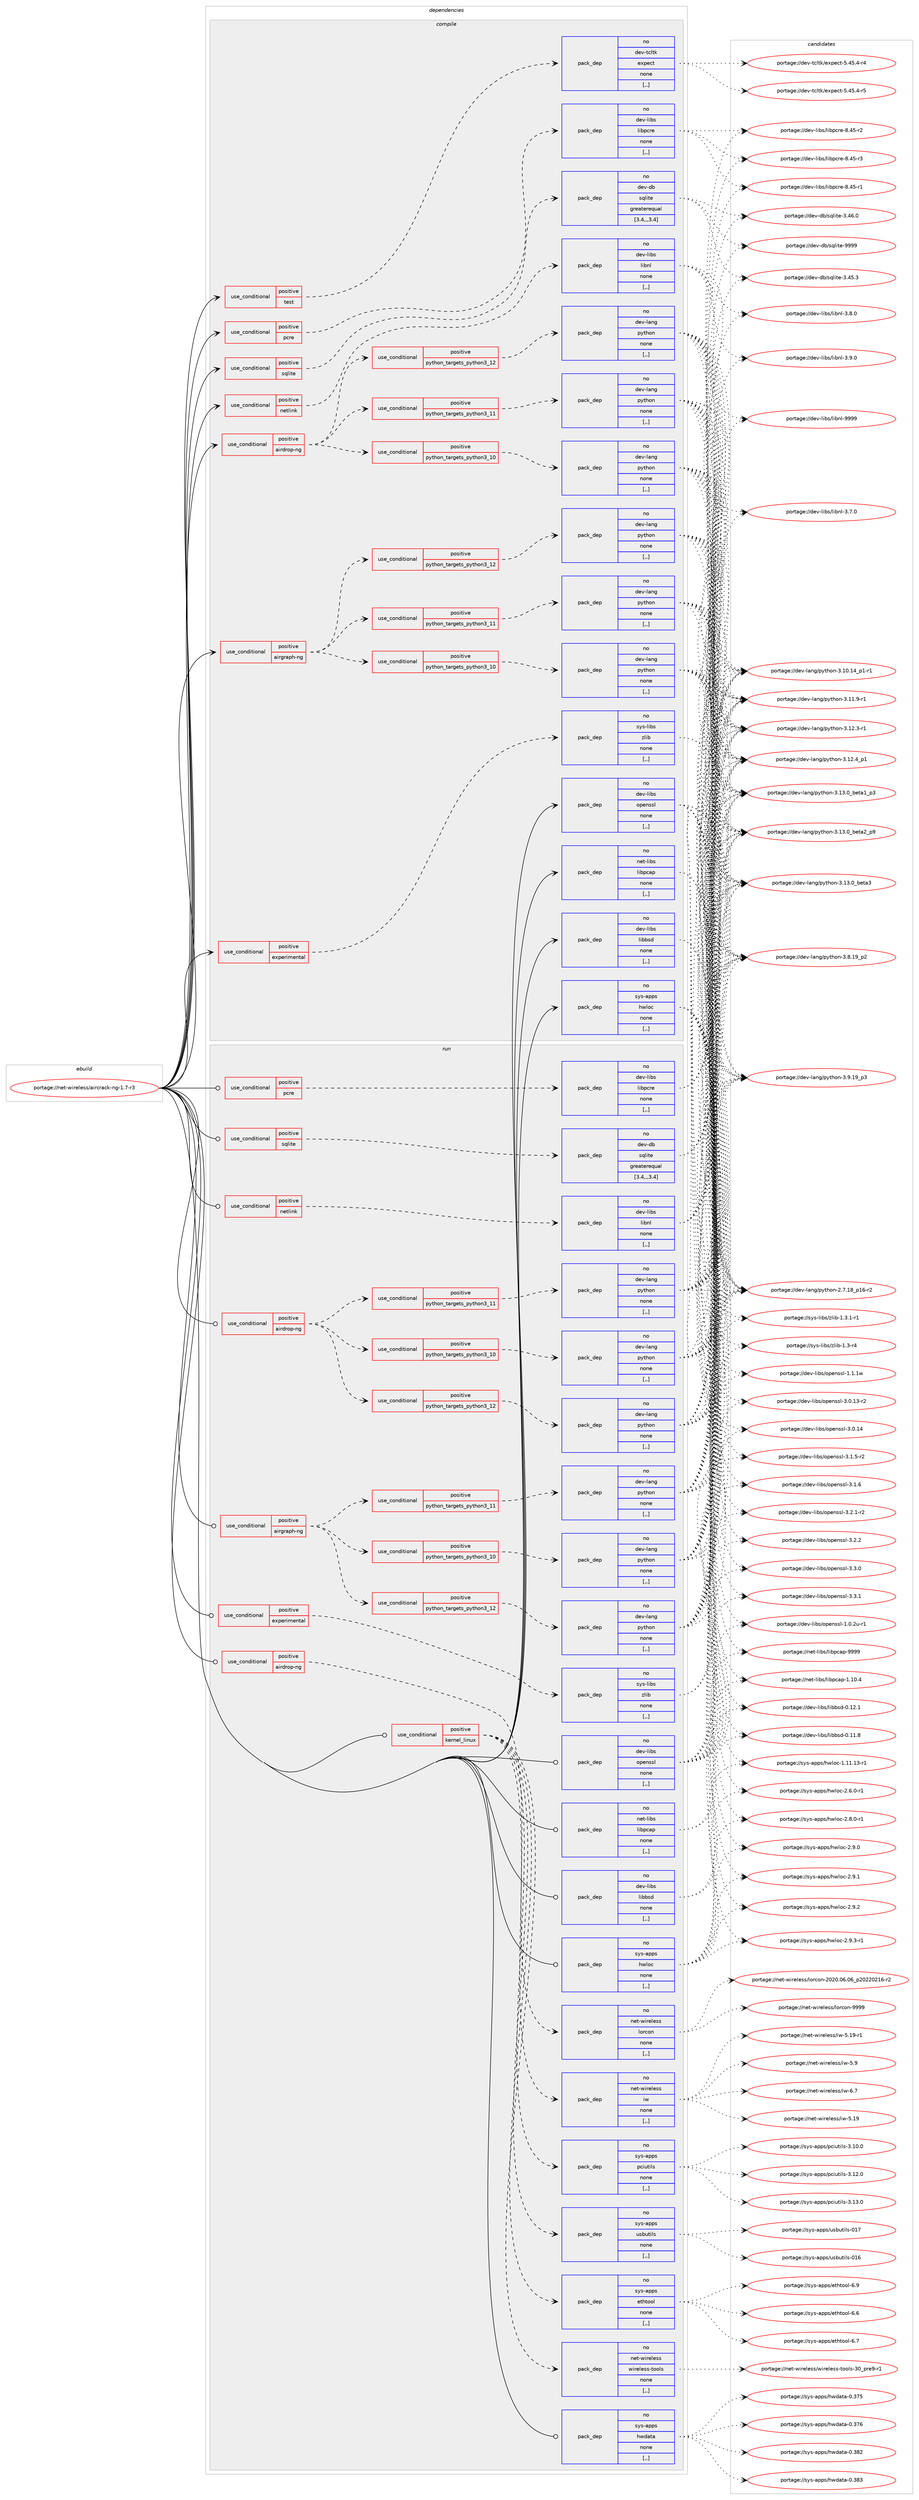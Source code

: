 digraph prolog {

# *************
# Graph options
# *************

newrank=true;
concentrate=true;
compound=true;
graph [rankdir=LR,fontname=Helvetica,fontsize=10,ranksep=1.5];#, ranksep=2.5, nodesep=0.2];
edge  [arrowhead=vee];
node  [fontname=Helvetica,fontsize=10];

# **********
# The ebuild
# **********

subgraph cluster_leftcol {
color=gray;
rank=same;
label=<<i>ebuild</i>>;
id [label="portage://net-wireless/aircrack-ng-1.7-r3", color=red, width=4, href="../net-wireless/aircrack-ng-1.7-r3.svg"];
}

# ****************
# The dependencies
# ****************

subgraph cluster_midcol {
color=gray;
label=<<i>dependencies</i>>;
subgraph cluster_compile {
fillcolor="#eeeeee";
style=filled;
label=<<i>compile</i>>;
subgraph cond100144 {
dependency378775 [label=<<TABLE BORDER="0" CELLBORDER="1" CELLSPACING="0" CELLPADDING="4"><TR><TD ROWSPAN="3" CELLPADDING="10">use_conditional</TD></TR><TR><TD>positive</TD></TR><TR><TD>airdrop-ng</TD></TR></TABLE>>, shape=none, color=red];
subgraph cond100145 {
dependency378776 [label=<<TABLE BORDER="0" CELLBORDER="1" CELLSPACING="0" CELLPADDING="4"><TR><TD ROWSPAN="3" CELLPADDING="10">use_conditional</TD></TR><TR><TD>positive</TD></TR><TR><TD>python_targets_python3_10</TD></TR></TABLE>>, shape=none, color=red];
subgraph pack275897 {
dependency378777 [label=<<TABLE BORDER="0" CELLBORDER="1" CELLSPACING="0" CELLPADDING="4" WIDTH="220"><TR><TD ROWSPAN="6" CELLPADDING="30">pack_dep</TD></TR><TR><TD WIDTH="110">no</TD></TR><TR><TD>dev-lang</TD></TR><TR><TD>python</TD></TR><TR><TD>none</TD></TR><TR><TD>[,,]</TD></TR></TABLE>>, shape=none, color=blue];
}
dependency378776:e -> dependency378777:w [weight=20,style="dashed",arrowhead="vee"];
}
dependency378775:e -> dependency378776:w [weight=20,style="dashed",arrowhead="vee"];
subgraph cond100146 {
dependency378778 [label=<<TABLE BORDER="0" CELLBORDER="1" CELLSPACING="0" CELLPADDING="4"><TR><TD ROWSPAN="3" CELLPADDING="10">use_conditional</TD></TR><TR><TD>positive</TD></TR><TR><TD>python_targets_python3_11</TD></TR></TABLE>>, shape=none, color=red];
subgraph pack275898 {
dependency378779 [label=<<TABLE BORDER="0" CELLBORDER="1" CELLSPACING="0" CELLPADDING="4" WIDTH="220"><TR><TD ROWSPAN="6" CELLPADDING="30">pack_dep</TD></TR><TR><TD WIDTH="110">no</TD></TR><TR><TD>dev-lang</TD></TR><TR><TD>python</TD></TR><TR><TD>none</TD></TR><TR><TD>[,,]</TD></TR></TABLE>>, shape=none, color=blue];
}
dependency378778:e -> dependency378779:w [weight=20,style="dashed",arrowhead="vee"];
}
dependency378775:e -> dependency378778:w [weight=20,style="dashed",arrowhead="vee"];
subgraph cond100147 {
dependency378780 [label=<<TABLE BORDER="0" CELLBORDER="1" CELLSPACING="0" CELLPADDING="4"><TR><TD ROWSPAN="3" CELLPADDING="10">use_conditional</TD></TR><TR><TD>positive</TD></TR><TR><TD>python_targets_python3_12</TD></TR></TABLE>>, shape=none, color=red];
subgraph pack275899 {
dependency378781 [label=<<TABLE BORDER="0" CELLBORDER="1" CELLSPACING="0" CELLPADDING="4" WIDTH="220"><TR><TD ROWSPAN="6" CELLPADDING="30">pack_dep</TD></TR><TR><TD WIDTH="110">no</TD></TR><TR><TD>dev-lang</TD></TR><TR><TD>python</TD></TR><TR><TD>none</TD></TR><TR><TD>[,,]</TD></TR></TABLE>>, shape=none, color=blue];
}
dependency378780:e -> dependency378781:w [weight=20,style="dashed",arrowhead="vee"];
}
dependency378775:e -> dependency378780:w [weight=20,style="dashed",arrowhead="vee"];
}
id:e -> dependency378775:w [weight=20,style="solid",arrowhead="vee"];
subgraph cond100148 {
dependency378782 [label=<<TABLE BORDER="0" CELLBORDER="1" CELLSPACING="0" CELLPADDING="4"><TR><TD ROWSPAN="3" CELLPADDING="10">use_conditional</TD></TR><TR><TD>positive</TD></TR><TR><TD>airgraph-ng</TD></TR></TABLE>>, shape=none, color=red];
subgraph cond100149 {
dependency378783 [label=<<TABLE BORDER="0" CELLBORDER="1" CELLSPACING="0" CELLPADDING="4"><TR><TD ROWSPAN="3" CELLPADDING="10">use_conditional</TD></TR><TR><TD>positive</TD></TR><TR><TD>python_targets_python3_10</TD></TR></TABLE>>, shape=none, color=red];
subgraph pack275900 {
dependency378784 [label=<<TABLE BORDER="0" CELLBORDER="1" CELLSPACING="0" CELLPADDING="4" WIDTH="220"><TR><TD ROWSPAN="6" CELLPADDING="30">pack_dep</TD></TR><TR><TD WIDTH="110">no</TD></TR><TR><TD>dev-lang</TD></TR><TR><TD>python</TD></TR><TR><TD>none</TD></TR><TR><TD>[,,]</TD></TR></TABLE>>, shape=none, color=blue];
}
dependency378783:e -> dependency378784:w [weight=20,style="dashed",arrowhead="vee"];
}
dependency378782:e -> dependency378783:w [weight=20,style="dashed",arrowhead="vee"];
subgraph cond100150 {
dependency378785 [label=<<TABLE BORDER="0" CELLBORDER="1" CELLSPACING="0" CELLPADDING="4"><TR><TD ROWSPAN="3" CELLPADDING="10">use_conditional</TD></TR><TR><TD>positive</TD></TR><TR><TD>python_targets_python3_11</TD></TR></TABLE>>, shape=none, color=red];
subgraph pack275901 {
dependency378786 [label=<<TABLE BORDER="0" CELLBORDER="1" CELLSPACING="0" CELLPADDING="4" WIDTH="220"><TR><TD ROWSPAN="6" CELLPADDING="30">pack_dep</TD></TR><TR><TD WIDTH="110">no</TD></TR><TR><TD>dev-lang</TD></TR><TR><TD>python</TD></TR><TR><TD>none</TD></TR><TR><TD>[,,]</TD></TR></TABLE>>, shape=none, color=blue];
}
dependency378785:e -> dependency378786:w [weight=20,style="dashed",arrowhead="vee"];
}
dependency378782:e -> dependency378785:w [weight=20,style="dashed",arrowhead="vee"];
subgraph cond100151 {
dependency378787 [label=<<TABLE BORDER="0" CELLBORDER="1" CELLSPACING="0" CELLPADDING="4"><TR><TD ROWSPAN="3" CELLPADDING="10">use_conditional</TD></TR><TR><TD>positive</TD></TR><TR><TD>python_targets_python3_12</TD></TR></TABLE>>, shape=none, color=red];
subgraph pack275902 {
dependency378788 [label=<<TABLE BORDER="0" CELLBORDER="1" CELLSPACING="0" CELLPADDING="4" WIDTH="220"><TR><TD ROWSPAN="6" CELLPADDING="30">pack_dep</TD></TR><TR><TD WIDTH="110">no</TD></TR><TR><TD>dev-lang</TD></TR><TR><TD>python</TD></TR><TR><TD>none</TD></TR><TR><TD>[,,]</TD></TR></TABLE>>, shape=none, color=blue];
}
dependency378787:e -> dependency378788:w [weight=20,style="dashed",arrowhead="vee"];
}
dependency378782:e -> dependency378787:w [weight=20,style="dashed",arrowhead="vee"];
}
id:e -> dependency378782:w [weight=20,style="solid",arrowhead="vee"];
subgraph cond100152 {
dependency378789 [label=<<TABLE BORDER="0" CELLBORDER="1" CELLSPACING="0" CELLPADDING="4"><TR><TD ROWSPAN="3" CELLPADDING="10">use_conditional</TD></TR><TR><TD>positive</TD></TR><TR><TD>experimental</TD></TR></TABLE>>, shape=none, color=red];
subgraph pack275903 {
dependency378790 [label=<<TABLE BORDER="0" CELLBORDER="1" CELLSPACING="0" CELLPADDING="4" WIDTH="220"><TR><TD ROWSPAN="6" CELLPADDING="30">pack_dep</TD></TR><TR><TD WIDTH="110">no</TD></TR><TR><TD>sys-libs</TD></TR><TR><TD>zlib</TD></TR><TR><TD>none</TD></TR><TR><TD>[,,]</TD></TR></TABLE>>, shape=none, color=blue];
}
dependency378789:e -> dependency378790:w [weight=20,style="dashed",arrowhead="vee"];
}
id:e -> dependency378789:w [weight=20,style="solid",arrowhead="vee"];
subgraph cond100153 {
dependency378791 [label=<<TABLE BORDER="0" CELLBORDER="1" CELLSPACING="0" CELLPADDING="4"><TR><TD ROWSPAN="3" CELLPADDING="10">use_conditional</TD></TR><TR><TD>positive</TD></TR><TR><TD>netlink</TD></TR></TABLE>>, shape=none, color=red];
subgraph pack275904 {
dependency378792 [label=<<TABLE BORDER="0" CELLBORDER="1" CELLSPACING="0" CELLPADDING="4" WIDTH="220"><TR><TD ROWSPAN="6" CELLPADDING="30">pack_dep</TD></TR><TR><TD WIDTH="110">no</TD></TR><TR><TD>dev-libs</TD></TR><TR><TD>libnl</TD></TR><TR><TD>none</TD></TR><TR><TD>[,,]</TD></TR></TABLE>>, shape=none, color=blue];
}
dependency378791:e -> dependency378792:w [weight=20,style="dashed",arrowhead="vee"];
}
id:e -> dependency378791:w [weight=20,style="solid",arrowhead="vee"];
subgraph cond100154 {
dependency378793 [label=<<TABLE BORDER="0" CELLBORDER="1" CELLSPACING="0" CELLPADDING="4"><TR><TD ROWSPAN="3" CELLPADDING="10">use_conditional</TD></TR><TR><TD>positive</TD></TR><TR><TD>pcre</TD></TR></TABLE>>, shape=none, color=red];
subgraph pack275905 {
dependency378794 [label=<<TABLE BORDER="0" CELLBORDER="1" CELLSPACING="0" CELLPADDING="4" WIDTH="220"><TR><TD ROWSPAN="6" CELLPADDING="30">pack_dep</TD></TR><TR><TD WIDTH="110">no</TD></TR><TR><TD>dev-libs</TD></TR><TR><TD>libpcre</TD></TR><TR><TD>none</TD></TR><TR><TD>[,,]</TD></TR></TABLE>>, shape=none, color=blue];
}
dependency378793:e -> dependency378794:w [weight=20,style="dashed",arrowhead="vee"];
}
id:e -> dependency378793:w [weight=20,style="solid",arrowhead="vee"];
subgraph cond100155 {
dependency378795 [label=<<TABLE BORDER="0" CELLBORDER="1" CELLSPACING="0" CELLPADDING="4"><TR><TD ROWSPAN="3" CELLPADDING="10">use_conditional</TD></TR><TR><TD>positive</TD></TR><TR><TD>sqlite</TD></TR></TABLE>>, shape=none, color=red];
subgraph pack275906 {
dependency378796 [label=<<TABLE BORDER="0" CELLBORDER="1" CELLSPACING="0" CELLPADDING="4" WIDTH="220"><TR><TD ROWSPAN="6" CELLPADDING="30">pack_dep</TD></TR><TR><TD WIDTH="110">no</TD></TR><TR><TD>dev-db</TD></TR><TR><TD>sqlite</TD></TR><TR><TD>greaterequal</TD></TR><TR><TD>[3.4,,,3.4]</TD></TR></TABLE>>, shape=none, color=blue];
}
dependency378795:e -> dependency378796:w [weight=20,style="dashed",arrowhead="vee"];
}
id:e -> dependency378795:w [weight=20,style="solid",arrowhead="vee"];
subgraph cond100156 {
dependency378797 [label=<<TABLE BORDER="0" CELLBORDER="1" CELLSPACING="0" CELLPADDING="4"><TR><TD ROWSPAN="3" CELLPADDING="10">use_conditional</TD></TR><TR><TD>positive</TD></TR><TR><TD>test</TD></TR></TABLE>>, shape=none, color=red];
subgraph pack275907 {
dependency378798 [label=<<TABLE BORDER="0" CELLBORDER="1" CELLSPACING="0" CELLPADDING="4" WIDTH="220"><TR><TD ROWSPAN="6" CELLPADDING="30">pack_dep</TD></TR><TR><TD WIDTH="110">no</TD></TR><TR><TD>dev-tcltk</TD></TR><TR><TD>expect</TD></TR><TR><TD>none</TD></TR><TR><TD>[,,]</TD></TR></TABLE>>, shape=none, color=blue];
}
dependency378797:e -> dependency378798:w [weight=20,style="dashed",arrowhead="vee"];
}
id:e -> dependency378797:w [weight=20,style="solid",arrowhead="vee"];
subgraph pack275908 {
dependency378799 [label=<<TABLE BORDER="0" CELLBORDER="1" CELLSPACING="0" CELLPADDING="4" WIDTH="220"><TR><TD ROWSPAN="6" CELLPADDING="30">pack_dep</TD></TR><TR><TD WIDTH="110">no</TD></TR><TR><TD>dev-libs</TD></TR><TR><TD>libbsd</TD></TR><TR><TD>none</TD></TR><TR><TD>[,,]</TD></TR></TABLE>>, shape=none, color=blue];
}
id:e -> dependency378799:w [weight=20,style="solid",arrowhead="vee"];
subgraph pack275909 {
dependency378800 [label=<<TABLE BORDER="0" CELLBORDER="1" CELLSPACING="0" CELLPADDING="4" WIDTH="220"><TR><TD ROWSPAN="6" CELLPADDING="30">pack_dep</TD></TR><TR><TD WIDTH="110">no</TD></TR><TR><TD>dev-libs</TD></TR><TR><TD>openssl</TD></TR><TR><TD>none</TD></TR><TR><TD>[,,]</TD></TR></TABLE>>, shape=none, color=blue];
}
id:e -> dependency378800:w [weight=20,style="solid",arrowhead="vee"];
subgraph pack275910 {
dependency378801 [label=<<TABLE BORDER="0" CELLBORDER="1" CELLSPACING="0" CELLPADDING="4" WIDTH="220"><TR><TD ROWSPAN="6" CELLPADDING="30">pack_dep</TD></TR><TR><TD WIDTH="110">no</TD></TR><TR><TD>net-libs</TD></TR><TR><TD>libpcap</TD></TR><TR><TD>none</TD></TR><TR><TD>[,,]</TD></TR></TABLE>>, shape=none, color=blue];
}
id:e -> dependency378801:w [weight=20,style="solid",arrowhead="vee"];
subgraph pack275911 {
dependency378802 [label=<<TABLE BORDER="0" CELLBORDER="1" CELLSPACING="0" CELLPADDING="4" WIDTH="220"><TR><TD ROWSPAN="6" CELLPADDING="30">pack_dep</TD></TR><TR><TD WIDTH="110">no</TD></TR><TR><TD>sys-apps</TD></TR><TR><TD>hwloc</TD></TR><TR><TD>none</TD></TR><TR><TD>[,,]</TD></TR></TABLE>>, shape=none, color=blue];
}
id:e -> dependency378802:w [weight=20,style="solid",arrowhead="vee"];
}
subgraph cluster_compileandrun {
fillcolor="#eeeeee";
style=filled;
label=<<i>compile and run</i>>;
}
subgraph cluster_run {
fillcolor="#eeeeee";
style=filled;
label=<<i>run</i>>;
subgraph cond100157 {
dependency378803 [label=<<TABLE BORDER="0" CELLBORDER="1" CELLSPACING="0" CELLPADDING="4"><TR><TD ROWSPAN="3" CELLPADDING="10">use_conditional</TD></TR><TR><TD>positive</TD></TR><TR><TD>airdrop-ng</TD></TR></TABLE>>, shape=none, color=red];
subgraph cond100158 {
dependency378804 [label=<<TABLE BORDER="0" CELLBORDER="1" CELLSPACING="0" CELLPADDING="4"><TR><TD ROWSPAN="3" CELLPADDING="10">use_conditional</TD></TR><TR><TD>positive</TD></TR><TR><TD>python_targets_python3_10</TD></TR></TABLE>>, shape=none, color=red];
subgraph pack275912 {
dependency378805 [label=<<TABLE BORDER="0" CELLBORDER="1" CELLSPACING="0" CELLPADDING="4" WIDTH="220"><TR><TD ROWSPAN="6" CELLPADDING="30">pack_dep</TD></TR><TR><TD WIDTH="110">no</TD></TR><TR><TD>dev-lang</TD></TR><TR><TD>python</TD></TR><TR><TD>none</TD></TR><TR><TD>[,,]</TD></TR></TABLE>>, shape=none, color=blue];
}
dependency378804:e -> dependency378805:w [weight=20,style="dashed",arrowhead="vee"];
}
dependency378803:e -> dependency378804:w [weight=20,style="dashed",arrowhead="vee"];
subgraph cond100159 {
dependency378806 [label=<<TABLE BORDER="0" CELLBORDER="1" CELLSPACING="0" CELLPADDING="4"><TR><TD ROWSPAN="3" CELLPADDING="10">use_conditional</TD></TR><TR><TD>positive</TD></TR><TR><TD>python_targets_python3_11</TD></TR></TABLE>>, shape=none, color=red];
subgraph pack275913 {
dependency378807 [label=<<TABLE BORDER="0" CELLBORDER="1" CELLSPACING="0" CELLPADDING="4" WIDTH="220"><TR><TD ROWSPAN="6" CELLPADDING="30">pack_dep</TD></TR><TR><TD WIDTH="110">no</TD></TR><TR><TD>dev-lang</TD></TR><TR><TD>python</TD></TR><TR><TD>none</TD></TR><TR><TD>[,,]</TD></TR></TABLE>>, shape=none, color=blue];
}
dependency378806:e -> dependency378807:w [weight=20,style="dashed",arrowhead="vee"];
}
dependency378803:e -> dependency378806:w [weight=20,style="dashed",arrowhead="vee"];
subgraph cond100160 {
dependency378808 [label=<<TABLE BORDER="0" CELLBORDER="1" CELLSPACING="0" CELLPADDING="4"><TR><TD ROWSPAN="3" CELLPADDING="10">use_conditional</TD></TR><TR><TD>positive</TD></TR><TR><TD>python_targets_python3_12</TD></TR></TABLE>>, shape=none, color=red];
subgraph pack275914 {
dependency378809 [label=<<TABLE BORDER="0" CELLBORDER="1" CELLSPACING="0" CELLPADDING="4" WIDTH="220"><TR><TD ROWSPAN="6" CELLPADDING="30">pack_dep</TD></TR><TR><TD WIDTH="110">no</TD></TR><TR><TD>dev-lang</TD></TR><TR><TD>python</TD></TR><TR><TD>none</TD></TR><TR><TD>[,,]</TD></TR></TABLE>>, shape=none, color=blue];
}
dependency378808:e -> dependency378809:w [weight=20,style="dashed",arrowhead="vee"];
}
dependency378803:e -> dependency378808:w [weight=20,style="dashed",arrowhead="vee"];
}
id:e -> dependency378803:w [weight=20,style="solid",arrowhead="odot"];
subgraph cond100161 {
dependency378810 [label=<<TABLE BORDER="0" CELLBORDER="1" CELLSPACING="0" CELLPADDING="4"><TR><TD ROWSPAN="3" CELLPADDING="10">use_conditional</TD></TR><TR><TD>positive</TD></TR><TR><TD>airdrop-ng</TD></TR></TABLE>>, shape=none, color=red];
subgraph pack275915 {
dependency378811 [label=<<TABLE BORDER="0" CELLBORDER="1" CELLSPACING="0" CELLPADDING="4" WIDTH="220"><TR><TD ROWSPAN="6" CELLPADDING="30">pack_dep</TD></TR><TR><TD WIDTH="110">no</TD></TR><TR><TD>net-wireless</TD></TR><TR><TD>lorcon</TD></TR><TR><TD>none</TD></TR><TR><TD>[,,]</TD></TR></TABLE>>, shape=none, color=blue];
}
dependency378810:e -> dependency378811:w [weight=20,style="dashed",arrowhead="vee"];
}
id:e -> dependency378810:w [weight=20,style="solid",arrowhead="odot"];
subgraph cond100162 {
dependency378812 [label=<<TABLE BORDER="0" CELLBORDER="1" CELLSPACING="0" CELLPADDING="4"><TR><TD ROWSPAN="3" CELLPADDING="10">use_conditional</TD></TR><TR><TD>positive</TD></TR><TR><TD>airgraph-ng</TD></TR></TABLE>>, shape=none, color=red];
subgraph cond100163 {
dependency378813 [label=<<TABLE BORDER="0" CELLBORDER="1" CELLSPACING="0" CELLPADDING="4"><TR><TD ROWSPAN="3" CELLPADDING="10">use_conditional</TD></TR><TR><TD>positive</TD></TR><TR><TD>python_targets_python3_10</TD></TR></TABLE>>, shape=none, color=red];
subgraph pack275916 {
dependency378814 [label=<<TABLE BORDER="0" CELLBORDER="1" CELLSPACING="0" CELLPADDING="4" WIDTH="220"><TR><TD ROWSPAN="6" CELLPADDING="30">pack_dep</TD></TR><TR><TD WIDTH="110">no</TD></TR><TR><TD>dev-lang</TD></TR><TR><TD>python</TD></TR><TR><TD>none</TD></TR><TR><TD>[,,]</TD></TR></TABLE>>, shape=none, color=blue];
}
dependency378813:e -> dependency378814:w [weight=20,style="dashed",arrowhead="vee"];
}
dependency378812:e -> dependency378813:w [weight=20,style="dashed",arrowhead="vee"];
subgraph cond100164 {
dependency378815 [label=<<TABLE BORDER="0" CELLBORDER="1" CELLSPACING="0" CELLPADDING="4"><TR><TD ROWSPAN="3" CELLPADDING="10">use_conditional</TD></TR><TR><TD>positive</TD></TR><TR><TD>python_targets_python3_11</TD></TR></TABLE>>, shape=none, color=red];
subgraph pack275917 {
dependency378816 [label=<<TABLE BORDER="0" CELLBORDER="1" CELLSPACING="0" CELLPADDING="4" WIDTH="220"><TR><TD ROWSPAN="6" CELLPADDING="30">pack_dep</TD></TR><TR><TD WIDTH="110">no</TD></TR><TR><TD>dev-lang</TD></TR><TR><TD>python</TD></TR><TR><TD>none</TD></TR><TR><TD>[,,]</TD></TR></TABLE>>, shape=none, color=blue];
}
dependency378815:e -> dependency378816:w [weight=20,style="dashed",arrowhead="vee"];
}
dependency378812:e -> dependency378815:w [weight=20,style="dashed",arrowhead="vee"];
subgraph cond100165 {
dependency378817 [label=<<TABLE BORDER="0" CELLBORDER="1" CELLSPACING="0" CELLPADDING="4"><TR><TD ROWSPAN="3" CELLPADDING="10">use_conditional</TD></TR><TR><TD>positive</TD></TR><TR><TD>python_targets_python3_12</TD></TR></TABLE>>, shape=none, color=red];
subgraph pack275918 {
dependency378818 [label=<<TABLE BORDER="0" CELLBORDER="1" CELLSPACING="0" CELLPADDING="4" WIDTH="220"><TR><TD ROWSPAN="6" CELLPADDING="30">pack_dep</TD></TR><TR><TD WIDTH="110">no</TD></TR><TR><TD>dev-lang</TD></TR><TR><TD>python</TD></TR><TR><TD>none</TD></TR><TR><TD>[,,]</TD></TR></TABLE>>, shape=none, color=blue];
}
dependency378817:e -> dependency378818:w [weight=20,style="dashed",arrowhead="vee"];
}
dependency378812:e -> dependency378817:w [weight=20,style="dashed",arrowhead="vee"];
}
id:e -> dependency378812:w [weight=20,style="solid",arrowhead="odot"];
subgraph cond100166 {
dependency378819 [label=<<TABLE BORDER="0" CELLBORDER="1" CELLSPACING="0" CELLPADDING="4"><TR><TD ROWSPAN="3" CELLPADDING="10">use_conditional</TD></TR><TR><TD>positive</TD></TR><TR><TD>experimental</TD></TR></TABLE>>, shape=none, color=red];
subgraph pack275919 {
dependency378820 [label=<<TABLE BORDER="0" CELLBORDER="1" CELLSPACING="0" CELLPADDING="4" WIDTH="220"><TR><TD ROWSPAN="6" CELLPADDING="30">pack_dep</TD></TR><TR><TD WIDTH="110">no</TD></TR><TR><TD>sys-libs</TD></TR><TR><TD>zlib</TD></TR><TR><TD>none</TD></TR><TR><TD>[,,]</TD></TR></TABLE>>, shape=none, color=blue];
}
dependency378819:e -> dependency378820:w [weight=20,style="dashed",arrowhead="vee"];
}
id:e -> dependency378819:w [weight=20,style="solid",arrowhead="odot"];
subgraph cond100167 {
dependency378821 [label=<<TABLE BORDER="0" CELLBORDER="1" CELLSPACING="0" CELLPADDING="4"><TR><TD ROWSPAN="3" CELLPADDING="10">use_conditional</TD></TR><TR><TD>positive</TD></TR><TR><TD>kernel_linux</TD></TR></TABLE>>, shape=none, color=red];
subgraph pack275920 {
dependency378822 [label=<<TABLE BORDER="0" CELLBORDER="1" CELLSPACING="0" CELLPADDING="4" WIDTH="220"><TR><TD ROWSPAN="6" CELLPADDING="30">pack_dep</TD></TR><TR><TD WIDTH="110">no</TD></TR><TR><TD>net-wireless</TD></TR><TR><TD>iw</TD></TR><TR><TD>none</TD></TR><TR><TD>[,,]</TD></TR></TABLE>>, shape=none, color=blue];
}
dependency378821:e -> dependency378822:w [weight=20,style="dashed",arrowhead="vee"];
subgraph pack275921 {
dependency378823 [label=<<TABLE BORDER="0" CELLBORDER="1" CELLSPACING="0" CELLPADDING="4" WIDTH="220"><TR><TD ROWSPAN="6" CELLPADDING="30">pack_dep</TD></TR><TR><TD WIDTH="110">no</TD></TR><TR><TD>net-wireless</TD></TR><TR><TD>wireless-tools</TD></TR><TR><TD>none</TD></TR><TR><TD>[,,]</TD></TR></TABLE>>, shape=none, color=blue];
}
dependency378821:e -> dependency378823:w [weight=20,style="dashed",arrowhead="vee"];
subgraph pack275922 {
dependency378824 [label=<<TABLE BORDER="0" CELLBORDER="1" CELLSPACING="0" CELLPADDING="4" WIDTH="220"><TR><TD ROWSPAN="6" CELLPADDING="30">pack_dep</TD></TR><TR><TD WIDTH="110">no</TD></TR><TR><TD>sys-apps</TD></TR><TR><TD>ethtool</TD></TR><TR><TD>none</TD></TR><TR><TD>[,,]</TD></TR></TABLE>>, shape=none, color=blue];
}
dependency378821:e -> dependency378824:w [weight=20,style="dashed",arrowhead="vee"];
subgraph pack275923 {
dependency378825 [label=<<TABLE BORDER="0" CELLBORDER="1" CELLSPACING="0" CELLPADDING="4" WIDTH="220"><TR><TD ROWSPAN="6" CELLPADDING="30">pack_dep</TD></TR><TR><TD WIDTH="110">no</TD></TR><TR><TD>sys-apps</TD></TR><TR><TD>usbutils</TD></TR><TR><TD>none</TD></TR><TR><TD>[,,]</TD></TR></TABLE>>, shape=none, color=blue];
}
dependency378821:e -> dependency378825:w [weight=20,style="dashed",arrowhead="vee"];
subgraph pack275924 {
dependency378826 [label=<<TABLE BORDER="0" CELLBORDER="1" CELLSPACING="0" CELLPADDING="4" WIDTH="220"><TR><TD ROWSPAN="6" CELLPADDING="30">pack_dep</TD></TR><TR><TD WIDTH="110">no</TD></TR><TR><TD>sys-apps</TD></TR><TR><TD>pciutils</TD></TR><TR><TD>none</TD></TR><TR><TD>[,,]</TD></TR></TABLE>>, shape=none, color=blue];
}
dependency378821:e -> dependency378826:w [weight=20,style="dashed",arrowhead="vee"];
}
id:e -> dependency378821:w [weight=20,style="solid",arrowhead="odot"];
subgraph cond100168 {
dependency378827 [label=<<TABLE BORDER="0" CELLBORDER="1" CELLSPACING="0" CELLPADDING="4"><TR><TD ROWSPAN="3" CELLPADDING="10">use_conditional</TD></TR><TR><TD>positive</TD></TR><TR><TD>netlink</TD></TR></TABLE>>, shape=none, color=red];
subgraph pack275925 {
dependency378828 [label=<<TABLE BORDER="0" CELLBORDER="1" CELLSPACING="0" CELLPADDING="4" WIDTH="220"><TR><TD ROWSPAN="6" CELLPADDING="30">pack_dep</TD></TR><TR><TD WIDTH="110">no</TD></TR><TR><TD>dev-libs</TD></TR><TR><TD>libnl</TD></TR><TR><TD>none</TD></TR><TR><TD>[,,]</TD></TR></TABLE>>, shape=none, color=blue];
}
dependency378827:e -> dependency378828:w [weight=20,style="dashed",arrowhead="vee"];
}
id:e -> dependency378827:w [weight=20,style="solid",arrowhead="odot"];
subgraph cond100169 {
dependency378829 [label=<<TABLE BORDER="0" CELLBORDER="1" CELLSPACING="0" CELLPADDING="4"><TR><TD ROWSPAN="3" CELLPADDING="10">use_conditional</TD></TR><TR><TD>positive</TD></TR><TR><TD>pcre</TD></TR></TABLE>>, shape=none, color=red];
subgraph pack275926 {
dependency378830 [label=<<TABLE BORDER="0" CELLBORDER="1" CELLSPACING="0" CELLPADDING="4" WIDTH="220"><TR><TD ROWSPAN="6" CELLPADDING="30">pack_dep</TD></TR><TR><TD WIDTH="110">no</TD></TR><TR><TD>dev-libs</TD></TR><TR><TD>libpcre</TD></TR><TR><TD>none</TD></TR><TR><TD>[,,]</TD></TR></TABLE>>, shape=none, color=blue];
}
dependency378829:e -> dependency378830:w [weight=20,style="dashed",arrowhead="vee"];
}
id:e -> dependency378829:w [weight=20,style="solid",arrowhead="odot"];
subgraph cond100170 {
dependency378831 [label=<<TABLE BORDER="0" CELLBORDER="1" CELLSPACING="0" CELLPADDING="4"><TR><TD ROWSPAN="3" CELLPADDING="10">use_conditional</TD></TR><TR><TD>positive</TD></TR><TR><TD>sqlite</TD></TR></TABLE>>, shape=none, color=red];
subgraph pack275927 {
dependency378832 [label=<<TABLE BORDER="0" CELLBORDER="1" CELLSPACING="0" CELLPADDING="4" WIDTH="220"><TR><TD ROWSPAN="6" CELLPADDING="30">pack_dep</TD></TR><TR><TD WIDTH="110">no</TD></TR><TR><TD>dev-db</TD></TR><TR><TD>sqlite</TD></TR><TR><TD>greaterequal</TD></TR><TR><TD>[3.4,,,3.4]</TD></TR></TABLE>>, shape=none, color=blue];
}
dependency378831:e -> dependency378832:w [weight=20,style="dashed",arrowhead="vee"];
}
id:e -> dependency378831:w [weight=20,style="solid",arrowhead="odot"];
subgraph pack275928 {
dependency378833 [label=<<TABLE BORDER="0" CELLBORDER="1" CELLSPACING="0" CELLPADDING="4" WIDTH="220"><TR><TD ROWSPAN="6" CELLPADDING="30">pack_dep</TD></TR><TR><TD WIDTH="110">no</TD></TR><TR><TD>dev-libs</TD></TR><TR><TD>libbsd</TD></TR><TR><TD>none</TD></TR><TR><TD>[,,]</TD></TR></TABLE>>, shape=none, color=blue];
}
id:e -> dependency378833:w [weight=20,style="solid",arrowhead="odot"];
subgraph pack275929 {
dependency378834 [label=<<TABLE BORDER="0" CELLBORDER="1" CELLSPACING="0" CELLPADDING="4" WIDTH="220"><TR><TD ROWSPAN="6" CELLPADDING="30">pack_dep</TD></TR><TR><TD WIDTH="110">no</TD></TR><TR><TD>dev-libs</TD></TR><TR><TD>openssl</TD></TR><TR><TD>none</TD></TR><TR><TD>[,,]</TD></TR></TABLE>>, shape=none, color=blue];
}
id:e -> dependency378834:w [weight=20,style="solid",arrowhead="odot"];
subgraph pack275930 {
dependency378835 [label=<<TABLE BORDER="0" CELLBORDER="1" CELLSPACING="0" CELLPADDING="4" WIDTH="220"><TR><TD ROWSPAN="6" CELLPADDING="30">pack_dep</TD></TR><TR><TD WIDTH="110">no</TD></TR><TR><TD>net-libs</TD></TR><TR><TD>libpcap</TD></TR><TR><TD>none</TD></TR><TR><TD>[,,]</TD></TR></TABLE>>, shape=none, color=blue];
}
id:e -> dependency378835:w [weight=20,style="solid",arrowhead="odot"];
subgraph pack275931 {
dependency378836 [label=<<TABLE BORDER="0" CELLBORDER="1" CELLSPACING="0" CELLPADDING="4" WIDTH="220"><TR><TD ROWSPAN="6" CELLPADDING="30">pack_dep</TD></TR><TR><TD WIDTH="110">no</TD></TR><TR><TD>sys-apps</TD></TR><TR><TD>hwdata</TD></TR><TR><TD>none</TD></TR><TR><TD>[,,]</TD></TR></TABLE>>, shape=none, color=blue];
}
id:e -> dependency378836:w [weight=20,style="solid",arrowhead="odot"];
subgraph pack275932 {
dependency378837 [label=<<TABLE BORDER="0" CELLBORDER="1" CELLSPACING="0" CELLPADDING="4" WIDTH="220"><TR><TD ROWSPAN="6" CELLPADDING="30">pack_dep</TD></TR><TR><TD WIDTH="110">no</TD></TR><TR><TD>sys-apps</TD></TR><TR><TD>hwloc</TD></TR><TR><TD>none</TD></TR><TR><TD>[,,]</TD></TR></TABLE>>, shape=none, color=blue];
}
id:e -> dependency378837:w [weight=20,style="solid",arrowhead="odot"];
}
}

# **************
# The candidates
# **************

subgraph cluster_choices {
rank=same;
color=gray;
label=<<i>candidates</i>>;

subgraph choice275897 {
color=black;
nodesep=1;
choice100101118451089711010347112121116104111110455046554649569511249544511450 [label="portage://dev-lang/python-2.7.18_p16-r2", color=red, width=4,href="../dev-lang/python-2.7.18_p16-r2.svg"];
choice100101118451089711010347112121116104111110455146494846495295112494511449 [label="portage://dev-lang/python-3.10.14_p1-r1", color=red, width=4,href="../dev-lang/python-3.10.14_p1-r1.svg"];
choice100101118451089711010347112121116104111110455146494946574511449 [label="portage://dev-lang/python-3.11.9-r1", color=red, width=4,href="../dev-lang/python-3.11.9-r1.svg"];
choice100101118451089711010347112121116104111110455146495046514511449 [label="portage://dev-lang/python-3.12.3-r1", color=red, width=4,href="../dev-lang/python-3.12.3-r1.svg"];
choice100101118451089711010347112121116104111110455146495046529511249 [label="portage://dev-lang/python-3.12.4_p1", color=red, width=4,href="../dev-lang/python-3.12.4_p1.svg"];
choice10010111845108971101034711212111610411111045514649514648959810111697499511251 [label="portage://dev-lang/python-3.13.0_beta1_p3", color=red, width=4,href="../dev-lang/python-3.13.0_beta1_p3.svg"];
choice10010111845108971101034711212111610411111045514649514648959810111697509511257 [label="portage://dev-lang/python-3.13.0_beta2_p9", color=red, width=4,href="../dev-lang/python-3.13.0_beta2_p9.svg"];
choice1001011184510897110103471121211161041111104551464951464895981011169751 [label="portage://dev-lang/python-3.13.0_beta3", color=red, width=4,href="../dev-lang/python-3.13.0_beta3.svg"];
choice100101118451089711010347112121116104111110455146564649579511250 [label="portage://dev-lang/python-3.8.19_p2", color=red, width=4,href="../dev-lang/python-3.8.19_p2.svg"];
choice100101118451089711010347112121116104111110455146574649579511251 [label="portage://dev-lang/python-3.9.19_p3", color=red, width=4,href="../dev-lang/python-3.9.19_p3.svg"];
dependency378777:e -> choice100101118451089711010347112121116104111110455046554649569511249544511450:w [style=dotted,weight="100"];
dependency378777:e -> choice100101118451089711010347112121116104111110455146494846495295112494511449:w [style=dotted,weight="100"];
dependency378777:e -> choice100101118451089711010347112121116104111110455146494946574511449:w [style=dotted,weight="100"];
dependency378777:e -> choice100101118451089711010347112121116104111110455146495046514511449:w [style=dotted,weight="100"];
dependency378777:e -> choice100101118451089711010347112121116104111110455146495046529511249:w [style=dotted,weight="100"];
dependency378777:e -> choice10010111845108971101034711212111610411111045514649514648959810111697499511251:w [style=dotted,weight="100"];
dependency378777:e -> choice10010111845108971101034711212111610411111045514649514648959810111697509511257:w [style=dotted,weight="100"];
dependency378777:e -> choice1001011184510897110103471121211161041111104551464951464895981011169751:w [style=dotted,weight="100"];
dependency378777:e -> choice100101118451089711010347112121116104111110455146564649579511250:w [style=dotted,weight="100"];
dependency378777:e -> choice100101118451089711010347112121116104111110455146574649579511251:w [style=dotted,weight="100"];
}
subgraph choice275898 {
color=black;
nodesep=1;
choice100101118451089711010347112121116104111110455046554649569511249544511450 [label="portage://dev-lang/python-2.7.18_p16-r2", color=red, width=4,href="../dev-lang/python-2.7.18_p16-r2.svg"];
choice100101118451089711010347112121116104111110455146494846495295112494511449 [label="portage://dev-lang/python-3.10.14_p1-r1", color=red, width=4,href="../dev-lang/python-3.10.14_p1-r1.svg"];
choice100101118451089711010347112121116104111110455146494946574511449 [label="portage://dev-lang/python-3.11.9-r1", color=red, width=4,href="../dev-lang/python-3.11.9-r1.svg"];
choice100101118451089711010347112121116104111110455146495046514511449 [label="portage://dev-lang/python-3.12.3-r1", color=red, width=4,href="../dev-lang/python-3.12.3-r1.svg"];
choice100101118451089711010347112121116104111110455146495046529511249 [label="portage://dev-lang/python-3.12.4_p1", color=red, width=4,href="../dev-lang/python-3.12.4_p1.svg"];
choice10010111845108971101034711212111610411111045514649514648959810111697499511251 [label="portage://dev-lang/python-3.13.0_beta1_p3", color=red, width=4,href="../dev-lang/python-3.13.0_beta1_p3.svg"];
choice10010111845108971101034711212111610411111045514649514648959810111697509511257 [label="portage://dev-lang/python-3.13.0_beta2_p9", color=red, width=4,href="../dev-lang/python-3.13.0_beta2_p9.svg"];
choice1001011184510897110103471121211161041111104551464951464895981011169751 [label="portage://dev-lang/python-3.13.0_beta3", color=red, width=4,href="../dev-lang/python-3.13.0_beta3.svg"];
choice100101118451089711010347112121116104111110455146564649579511250 [label="portage://dev-lang/python-3.8.19_p2", color=red, width=4,href="../dev-lang/python-3.8.19_p2.svg"];
choice100101118451089711010347112121116104111110455146574649579511251 [label="portage://dev-lang/python-3.9.19_p3", color=red, width=4,href="../dev-lang/python-3.9.19_p3.svg"];
dependency378779:e -> choice100101118451089711010347112121116104111110455046554649569511249544511450:w [style=dotted,weight="100"];
dependency378779:e -> choice100101118451089711010347112121116104111110455146494846495295112494511449:w [style=dotted,weight="100"];
dependency378779:e -> choice100101118451089711010347112121116104111110455146494946574511449:w [style=dotted,weight="100"];
dependency378779:e -> choice100101118451089711010347112121116104111110455146495046514511449:w [style=dotted,weight="100"];
dependency378779:e -> choice100101118451089711010347112121116104111110455146495046529511249:w [style=dotted,weight="100"];
dependency378779:e -> choice10010111845108971101034711212111610411111045514649514648959810111697499511251:w [style=dotted,weight="100"];
dependency378779:e -> choice10010111845108971101034711212111610411111045514649514648959810111697509511257:w [style=dotted,weight="100"];
dependency378779:e -> choice1001011184510897110103471121211161041111104551464951464895981011169751:w [style=dotted,weight="100"];
dependency378779:e -> choice100101118451089711010347112121116104111110455146564649579511250:w [style=dotted,weight="100"];
dependency378779:e -> choice100101118451089711010347112121116104111110455146574649579511251:w [style=dotted,weight="100"];
}
subgraph choice275899 {
color=black;
nodesep=1;
choice100101118451089711010347112121116104111110455046554649569511249544511450 [label="portage://dev-lang/python-2.7.18_p16-r2", color=red, width=4,href="../dev-lang/python-2.7.18_p16-r2.svg"];
choice100101118451089711010347112121116104111110455146494846495295112494511449 [label="portage://dev-lang/python-3.10.14_p1-r1", color=red, width=4,href="../dev-lang/python-3.10.14_p1-r1.svg"];
choice100101118451089711010347112121116104111110455146494946574511449 [label="portage://dev-lang/python-3.11.9-r1", color=red, width=4,href="../dev-lang/python-3.11.9-r1.svg"];
choice100101118451089711010347112121116104111110455146495046514511449 [label="portage://dev-lang/python-3.12.3-r1", color=red, width=4,href="../dev-lang/python-3.12.3-r1.svg"];
choice100101118451089711010347112121116104111110455146495046529511249 [label="portage://dev-lang/python-3.12.4_p1", color=red, width=4,href="../dev-lang/python-3.12.4_p1.svg"];
choice10010111845108971101034711212111610411111045514649514648959810111697499511251 [label="portage://dev-lang/python-3.13.0_beta1_p3", color=red, width=4,href="../dev-lang/python-3.13.0_beta1_p3.svg"];
choice10010111845108971101034711212111610411111045514649514648959810111697509511257 [label="portage://dev-lang/python-3.13.0_beta2_p9", color=red, width=4,href="../dev-lang/python-3.13.0_beta2_p9.svg"];
choice1001011184510897110103471121211161041111104551464951464895981011169751 [label="portage://dev-lang/python-3.13.0_beta3", color=red, width=4,href="../dev-lang/python-3.13.0_beta3.svg"];
choice100101118451089711010347112121116104111110455146564649579511250 [label="portage://dev-lang/python-3.8.19_p2", color=red, width=4,href="../dev-lang/python-3.8.19_p2.svg"];
choice100101118451089711010347112121116104111110455146574649579511251 [label="portage://dev-lang/python-3.9.19_p3", color=red, width=4,href="../dev-lang/python-3.9.19_p3.svg"];
dependency378781:e -> choice100101118451089711010347112121116104111110455046554649569511249544511450:w [style=dotted,weight="100"];
dependency378781:e -> choice100101118451089711010347112121116104111110455146494846495295112494511449:w [style=dotted,weight="100"];
dependency378781:e -> choice100101118451089711010347112121116104111110455146494946574511449:w [style=dotted,weight="100"];
dependency378781:e -> choice100101118451089711010347112121116104111110455146495046514511449:w [style=dotted,weight="100"];
dependency378781:e -> choice100101118451089711010347112121116104111110455146495046529511249:w [style=dotted,weight="100"];
dependency378781:e -> choice10010111845108971101034711212111610411111045514649514648959810111697499511251:w [style=dotted,weight="100"];
dependency378781:e -> choice10010111845108971101034711212111610411111045514649514648959810111697509511257:w [style=dotted,weight="100"];
dependency378781:e -> choice1001011184510897110103471121211161041111104551464951464895981011169751:w [style=dotted,weight="100"];
dependency378781:e -> choice100101118451089711010347112121116104111110455146564649579511250:w [style=dotted,weight="100"];
dependency378781:e -> choice100101118451089711010347112121116104111110455146574649579511251:w [style=dotted,weight="100"];
}
subgraph choice275900 {
color=black;
nodesep=1;
choice100101118451089711010347112121116104111110455046554649569511249544511450 [label="portage://dev-lang/python-2.7.18_p16-r2", color=red, width=4,href="../dev-lang/python-2.7.18_p16-r2.svg"];
choice100101118451089711010347112121116104111110455146494846495295112494511449 [label="portage://dev-lang/python-3.10.14_p1-r1", color=red, width=4,href="../dev-lang/python-3.10.14_p1-r1.svg"];
choice100101118451089711010347112121116104111110455146494946574511449 [label="portage://dev-lang/python-3.11.9-r1", color=red, width=4,href="../dev-lang/python-3.11.9-r1.svg"];
choice100101118451089711010347112121116104111110455146495046514511449 [label="portage://dev-lang/python-3.12.3-r1", color=red, width=4,href="../dev-lang/python-3.12.3-r1.svg"];
choice100101118451089711010347112121116104111110455146495046529511249 [label="portage://dev-lang/python-3.12.4_p1", color=red, width=4,href="../dev-lang/python-3.12.4_p1.svg"];
choice10010111845108971101034711212111610411111045514649514648959810111697499511251 [label="portage://dev-lang/python-3.13.0_beta1_p3", color=red, width=4,href="../dev-lang/python-3.13.0_beta1_p3.svg"];
choice10010111845108971101034711212111610411111045514649514648959810111697509511257 [label="portage://dev-lang/python-3.13.0_beta2_p9", color=red, width=4,href="../dev-lang/python-3.13.0_beta2_p9.svg"];
choice1001011184510897110103471121211161041111104551464951464895981011169751 [label="portage://dev-lang/python-3.13.0_beta3", color=red, width=4,href="../dev-lang/python-3.13.0_beta3.svg"];
choice100101118451089711010347112121116104111110455146564649579511250 [label="portage://dev-lang/python-3.8.19_p2", color=red, width=4,href="../dev-lang/python-3.8.19_p2.svg"];
choice100101118451089711010347112121116104111110455146574649579511251 [label="portage://dev-lang/python-3.9.19_p3", color=red, width=4,href="../dev-lang/python-3.9.19_p3.svg"];
dependency378784:e -> choice100101118451089711010347112121116104111110455046554649569511249544511450:w [style=dotted,weight="100"];
dependency378784:e -> choice100101118451089711010347112121116104111110455146494846495295112494511449:w [style=dotted,weight="100"];
dependency378784:e -> choice100101118451089711010347112121116104111110455146494946574511449:w [style=dotted,weight="100"];
dependency378784:e -> choice100101118451089711010347112121116104111110455146495046514511449:w [style=dotted,weight="100"];
dependency378784:e -> choice100101118451089711010347112121116104111110455146495046529511249:w [style=dotted,weight="100"];
dependency378784:e -> choice10010111845108971101034711212111610411111045514649514648959810111697499511251:w [style=dotted,weight="100"];
dependency378784:e -> choice10010111845108971101034711212111610411111045514649514648959810111697509511257:w [style=dotted,weight="100"];
dependency378784:e -> choice1001011184510897110103471121211161041111104551464951464895981011169751:w [style=dotted,weight="100"];
dependency378784:e -> choice100101118451089711010347112121116104111110455146564649579511250:w [style=dotted,weight="100"];
dependency378784:e -> choice100101118451089711010347112121116104111110455146574649579511251:w [style=dotted,weight="100"];
}
subgraph choice275901 {
color=black;
nodesep=1;
choice100101118451089711010347112121116104111110455046554649569511249544511450 [label="portage://dev-lang/python-2.7.18_p16-r2", color=red, width=4,href="../dev-lang/python-2.7.18_p16-r2.svg"];
choice100101118451089711010347112121116104111110455146494846495295112494511449 [label="portage://dev-lang/python-3.10.14_p1-r1", color=red, width=4,href="../dev-lang/python-3.10.14_p1-r1.svg"];
choice100101118451089711010347112121116104111110455146494946574511449 [label="portage://dev-lang/python-3.11.9-r1", color=red, width=4,href="../dev-lang/python-3.11.9-r1.svg"];
choice100101118451089711010347112121116104111110455146495046514511449 [label="portage://dev-lang/python-3.12.3-r1", color=red, width=4,href="../dev-lang/python-3.12.3-r1.svg"];
choice100101118451089711010347112121116104111110455146495046529511249 [label="portage://dev-lang/python-3.12.4_p1", color=red, width=4,href="../dev-lang/python-3.12.4_p1.svg"];
choice10010111845108971101034711212111610411111045514649514648959810111697499511251 [label="portage://dev-lang/python-3.13.0_beta1_p3", color=red, width=4,href="../dev-lang/python-3.13.0_beta1_p3.svg"];
choice10010111845108971101034711212111610411111045514649514648959810111697509511257 [label="portage://dev-lang/python-3.13.0_beta2_p9", color=red, width=4,href="../dev-lang/python-3.13.0_beta2_p9.svg"];
choice1001011184510897110103471121211161041111104551464951464895981011169751 [label="portage://dev-lang/python-3.13.0_beta3", color=red, width=4,href="../dev-lang/python-3.13.0_beta3.svg"];
choice100101118451089711010347112121116104111110455146564649579511250 [label="portage://dev-lang/python-3.8.19_p2", color=red, width=4,href="../dev-lang/python-3.8.19_p2.svg"];
choice100101118451089711010347112121116104111110455146574649579511251 [label="portage://dev-lang/python-3.9.19_p3", color=red, width=4,href="../dev-lang/python-3.9.19_p3.svg"];
dependency378786:e -> choice100101118451089711010347112121116104111110455046554649569511249544511450:w [style=dotted,weight="100"];
dependency378786:e -> choice100101118451089711010347112121116104111110455146494846495295112494511449:w [style=dotted,weight="100"];
dependency378786:e -> choice100101118451089711010347112121116104111110455146494946574511449:w [style=dotted,weight="100"];
dependency378786:e -> choice100101118451089711010347112121116104111110455146495046514511449:w [style=dotted,weight="100"];
dependency378786:e -> choice100101118451089711010347112121116104111110455146495046529511249:w [style=dotted,weight="100"];
dependency378786:e -> choice10010111845108971101034711212111610411111045514649514648959810111697499511251:w [style=dotted,weight="100"];
dependency378786:e -> choice10010111845108971101034711212111610411111045514649514648959810111697509511257:w [style=dotted,weight="100"];
dependency378786:e -> choice1001011184510897110103471121211161041111104551464951464895981011169751:w [style=dotted,weight="100"];
dependency378786:e -> choice100101118451089711010347112121116104111110455146564649579511250:w [style=dotted,weight="100"];
dependency378786:e -> choice100101118451089711010347112121116104111110455146574649579511251:w [style=dotted,weight="100"];
}
subgraph choice275902 {
color=black;
nodesep=1;
choice100101118451089711010347112121116104111110455046554649569511249544511450 [label="portage://dev-lang/python-2.7.18_p16-r2", color=red, width=4,href="../dev-lang/python-2.7.18_p16-r2.svg"];
choice100101118451089711010347112121116104111110455146494846495295112494511449 [label="portage://dev-lang/python-3.10.14_p1-r1", color=red, width=4,href="../dev-lang/python-3.10.14_p1-r1.svg"];
choice100101118451089711010347112121116104111110455146494946574511449 [label="portage://dev-lang/python-3.11.9-r1", color=red, width=4,href="../dev-lang/python-3.11.9-r1.svg"];
choice100101118451089711010347112121116104111110455146495046514511449 [label="portage://dev-lang/python-3.12.3-r1", color=red, width=4,href="../dev-lang/python-3.12.3-r1.svg"];
choice100101118451089711010347112121116104111110455146495046529511249 [label="portage://dev-lang/python-3.12.4_p1", color=red, width=4,href="../dev-lang/python-3.12.4_p1.svg"];
choice10010111845108971101034711212111610411111045514649514648959810111697499511251 [label="portage://dev-lang/python-3.13.0_beta1_p3", color=red, width=4,href="../dev-lang/python-3.13.0_beta1_p3.svg"];
choice10010111845108971101034711212111610411111045514649514648959810111697509511257 [label="portage://dev-lang/python-3.13.0_beta2_p9", color=red, width=4,href="../dev-lang/python-3.13.0_beta2_p9.svg"];
choice1001011184510897110103471121211161041111104551464951464895981011169751 [label="portage://dev-lang/python-3.13.0_beta3", color=red, width=4,href="../dev-lang/python-3.13.0_beta3.svg"];
choice100101118451089711010347112121116104111110455146564649579511250 [label="portage://dev-lang/python-3.8.19_p2", color=red, width=4,href="../dev-lang/python-3.8.19_p2.svg"];
choice100101118451089711010347112121116104111110455146574649579511251 [label="portage://dev-lang/python-3.9.19_p3", color=red, width=4,href="../dev-lang/python-3.9.19_p3.svg"];
dependency378788:e -> choice100101118451089711010347112121116104111110455046554649569511249544511450:w [style=dotted,weight="100"];
dependency378788:e -> choice100101118451089711010347112121116104111110455146494846495295112494511449:w [style=dotted,weight="100"];
dependency378788:e -> choice100101118451089711010347112121116104111110455146494946574511449:w [style=dotted,weight="100"];
dependency378788:e -> choice100101118451089711010347112121116104111110455146495046514511449:w [style=dotted,weight="100"];
dependency378788:e -> choice100101118451089711010347112121116104111110455146495046529511249:w [style=dotted,weight="100"];
dependency378788:e -> choice10010111845108971101034711212111610411111045514649514648959810111697499511251:w [style=dotted,weight="100"];
dependency378788:e -> choice10010111845108971101034711212111610411111045514649514648959810111697509511257:w [style=dotted,weight="100"];
dependency378788:e -> choice1001011184510897110103471121211161041111104551464951464895981011169751:w [style=dotted,weight="100"];
dependency378788:e -> choice100101118451089711010347112121116104111110455146564649579511250:w [style=dotted,weight="100"];
dependency378788:e -> choice100101118451089711010347112121116104111110455146574649579511251:w [style=dotted,weight="100"];
}
subgraph choice275903 {
color=black;
nodesep=1;
choice11512111545108105981154712210810598454946514511452 [label="portage://sys-libs/zlib-1.3-r4", color=red, width=4,href="../sys-libs/zlib-1.3-r4.svg"];
choice115121115451081059811547122108105984549465146494511449 [label="portage://sys-libs/zlib-1.3.1-r1", color=red, width=4,href="../sys-libs/zlib-1.3.1-r1.svg"];
dependency378790:e -> choice11512111545108105981154712210810598454946514511452:w [style=dotted,weight="100"];
dependency378790:e -> choice115121115451081059811547122108105984549465146494511449:w [style=dotted,weight="100"];
}
subgraph choice275904 {
color=black;
nodesep=1;
choice10010111845108105981154710810598110108455146554648 [label="portage://dev-libs/libnl-3.7.0", color=red, width=4,href="../dev-libs/libnl-3.7.0.svg"];
choice10010111845108105981154710810598110108455146564648 [label="portage://dev-libs/libnl-3.8.0", color=red, width=4,href="../dev-libs/libnl-3.8.0.svg"];
choice10010111845108105981154710810598110108455146574648 [label="portage://dev-libs/libnl-3.9.0", color=red, width=4,href="../dev-libs/libnl-3.9.0.svg"];
choice100101118451081059811547108105981101084557575757 [label="portage://dev-libs/libnl-9999", color=red, width=4,href="../dev-libs/libnl-9999.svg"];
dependency378792:e -> choice10010111845108105981154710810598110108455146554648:w [style=dotted,weight="100"];
dependency378792:e -> choice10010111845108105981154710810598110108455146564648:w [style=dotted,weight="100"];
dependency378792:e -> choice10010111845108105981154710810598110108455146574648:w [style=dotted,weight="100"];
dependency378792:e -> choice100101118451081059811547108105981101084557575757:w [style=dotted,weight="100"];
}
subgraph choice275905 {
color=black;
nodesep=1;
choice100101118451081059811547108105981129911410145564652534511449 [label="portage://dev-libs/libpcre-8.45-r1", color=red, width=4,href="../dev-libs/libpcre-8.45-r1.svg"];
choice100101118451081059811547108105981129911410145564652534511450 [label="portage://dev-libs/libpcre-8.45-r2", color=red, width=4,href="../dev-libs/libpcre-8.45-r2.svg"];
choice100101118451081059811547108105981129911410145564652534511451 [label="portage://dev-libs/libpcre-8.45-r3", color=red, width=4,href="../dev-libs/libpcre-8.45-r3.svg"];
dependency378794:e -> choice100101118451081059811547108105981129911410145564652534511449:w [style=dotted,weight="100"];
dependency378794:e -> choice100101118451081059811547108105981129911410145564652534511450:w [style=dotted,weight="100"];
dependency378794:e -> choice100101118451081059811547108105981129911410145564652534511451:w [style=dotted,weight="100"];
}
subgraph choice275906 {
color=black;
nodesep=1;
choice10010111845100984711511310810511610145514652534651 [label="portage://dev-db/sqlite-3.45.3", color=red, width=4,href="../dev-db/sqlite-3.45.3.svg"];
choice10010111845100984711511310810511610145514652544648 [label="portage://dev-db/sqlite-3.46.0", color=red, width=4,href="../dev-db/sqlite-3.46.0.svg"];
choice1001011184510098471151131081051161014557575757 [label="portage://dev-db/sqlite-9999", color=red, width=4,href="../dev-db/sqlite-9999.svg"];
dependency378796:e -> choice10010111845100984711511310810511610145514652534651:w [style=dotted,weight="100"];
dependency378796:e -> choice10010111845100984711511310810511610145514652544648:w [style=dotted,weight="100"];
dependency378796:e -> choice1001011184510098471151131081051161014557575757:w [style=dotted,weight="100"];
}
subgraph choice275907 {
color=black;
nodesep=1;
choice10010111845116991081161074710112011210199116455346525346524511452 [label="portage://dev-tcltk/expect-5.45.4-r4", color=red, width=4,href="../dev-tcltk/expect-5.45.4-r4.svg"];
choice10010111845116991081161074710112011210199116455346525346524511453 [label="portage://dev-tcltk/expect-5.45.4-r5", color=red, width=4,href="../dev-tcltk/expect-5.45.4-r5.svg"];
dependency378798:e -> choice10010111845116991081161074710112011210199116455346525346524511452:w [style=dotted,weight="100"];
dependency378798:e -> choice10010111845116991081161074710112011210199116455346525346524511453:w [style=dotted,weight="100"];
}
subgraph choice275908 {
color=black;
nodesep=1;
choice100101118451081059811547108105989811510045484649494656 [label="portage://dev-libs/libbsd-0.11.8", color=red, width=4,href="../dev-libs/libbsd-0.11.8.svg"];
choice100101118451081059811547108105989811510045484649504649 [label="portage://dev-libs/libbsd-0.12.1", color=red, width=4,href="../dev-libs/libbsd-0.12.1.svg"];
dependency378799:e -> choice100101118451081059811547108105989811510045484649494656:w [style=dotted,weight="100"];
dependency378799:e -> choice100101118451081059811547108105989811510045484649504649:w [style=dotted,weight="100"];
}
subgraph choice275909 {
color=black;
nodesep=1;
choice1001011184510810598115471111121011101151151084549464846501174511449 [label="portage://dev-libs/openssl-1.0.2u-r1", color=red, width=4,href="../dev-libs/openssl-1.0.2u-r1.svg"];
choice100101118451081059811547111112101110115115108454946494649119 [label="portage://dev-libs/openssl-1.1.1w", color=red, width=4,href="../dev-libs/openssl-1.1.1w.svg"];
choice100101118451081059811547111112101110115115108455146484649514511450 [label="portage://dev-libs/openssl-3.0.13-r2", color=red, width=4,href="../dev-libs/openssl-3.0.13-r2.svg"];
choice10010111845108105981154711111210111011511510845514648464952 [label="portage://dev-libs/openssl-3.0.14", color=red, width=4,href="../dev-libs/openssl-3.0.14.svg"];
choice1001011184510810598115471111121011101151151084551464946534511450 [label="portage://dev-libs/openssl-3.1.5-r2", color=red, width=4,href="../dev-libs/openssl-3.1.5-r2.svg"];
choice100101118451081059811547111112101110115115108455146494654 [label="portage://dev-libs/openssl-3.1.6", color=red, width=4,href="../dev-libs/openssl-3.1.6.svg"];
choice1001011184510810598115471111121011101151151084551465046494511450 [label="portage://dev-libs/openssl-3.2.1-r2", color=red, width=4,href="../dev-libs/openssl-3.2.1-r2.svg"];
choice100101118451081059811547111112101110115115108455146504650 [label="portage://dev-libs/openssl-3.2.2", color=red, width=4,href="../dev-libs/openssl-3.2.2.svg"];
choice100101118451081059811547111112101110115115108455146514648 [label="portage://dev-libs/openssl-3.3.0", color=red, width=4,href="../dev-libs/openssl-3.3.0.svg"];
choice100101118451081059811547111112101110115115108455146514649 [label="portage://dev-libs/openssl-3.3.1", color=red, width=4,href="../dev-libs/openssl-3.3.1.svg"];
dependency378800:e -> choice1001011184510810598115471111121011101151151084549464846501174511449:w [style=dotted,weight="100"];
dependency378800:e -> choice100101118451081059811547111112101110115115108454946494649119:w [style=dotted,weight="100"];
dependency378800:e -> choice100101118451081059811547111112101110115115108455146484649514511450:w [style=dotted,weight="100"];
dependency378800:e -> choice10010111845108105981154711111210111011511510845514648464952:w [style=dotted,weight="100"];
dependency378800:e -> choice1001011184510810598115471111121011101151151084551464946534511450:w [style=dotted,weight="100"];
dependency378800:e -> choice100101118451081059811547111112101110115115108455146494654:w [style=dotted,weight="100"];
dependency378800:e -> choice1001011184510810598115471111121011101151151084551465046494511450:w [style=dotted,weight="100"];
dependency378800:e -> choice100101118451081059811547111112101110115115108455146504650:w [style=dotted,weight="100"];
dependency378800:e -> choice100101118451081059811547111112101110115115108455146514648:w [style=dotted,weight="100"];
dependency378800:e -> choice100101118451081059811547111112101110115115108455146514649:w [style=dotted,weight="100"];
}
subgraph choice275910 {
color=black;
nodesep=1;
choice11010111645108105981154710810598112999711245494649484652 [label="portage://net-libs/libpcap-1.10.4", color=red, width=4,href="../net-libs/libpcap-1.10.4.svg"];
choice1101011164510810598115471081059811299971124557575757 [label="portage://net-libs/libpcap-9999", color=red, width=4,href="../net-libs/libpcap-9999.svg"];
dependency378801:e -> choice11010111645108105981154710810598112999711245494649484652:w [style=dotted,weight="100"];
dependency378801:e -> choice1101011164510810598115471081059811299971124557575757:w [style=dotted,weight="100"];
}
subgraph choice275911 {
color=black;
nodesep=1;
choice1151211154597112112115471041191081119945494649494649514511449 [label="portage://sys-apps/hwloc-1.11.13-r1", color=red, width=4,href="../sys-apps/hwloc-1.11.13-r1.svg"];
choice115121115459711211211547104119108111994550465446484511449 [label="portage://sys-apps/hwloc-2.6.0-r1", color=red, width=4,href="../sys-apps/hwloc-2.6.0-r1.svg"];
choice115121115459711211211547104119108111994550465646484511449 [label="portage://sys-apps/hwloc-2.8.0-r1", color=red, width=4,href="../sys-apps/hwloc-2.8.0-r1.svg"];
choice11512111545971121121154710411910811199455046574648 [label="portage://sys-apps/hwloc-2.9.0", color=red, width=4,href="../sys-apps/hwloc-2.9.0.svg"];
choice11512111545971121121154710411910811199455046574649 [label="portage://sys-apps/hwloc-2.9.1", color=red, width=4,href="../sys-apps/hwloc-2.9.1.svg"];
choice11512111545971121121154710411910811199455046574650 [label="portage://sys-apps/hwloc-2.9.2", color=red, width=4,href="../sys-apps/hwloc-2.9.2.svg"];
choice115121115459711211211547104119108111994550465746514511449 [label="portage://sys-apps/hwloc-2.9.3-r1", color=red, width=4,href="../sys-apps/hwloc-2.9.3-r1.svg"];
dependency378802:e -> choice1151211154597112112115471041191081119945494649494649514511449:w [style=dotted,weight="100"];
dependency378802:e -> choice115121115459711211211547104119108111994550465446484511449:w [style=dotted,weight="100"];
dependency378802:e -> choice115121115459711211211547104119108111994550465646484511449:w [style=dotted,weight="100"];
dependency378802:e -> choice11512111545971121121154710411910811199455046574648:w [style=dotted,weight="100"];
dependency378802:e -> choice11512111545971121121154710411910811199455046574649:w [style=dotted,weight="100"];
dependency378802:e -> choice11512111545971121121154710411910811199455046574650:w [style=dotted,weight="100"];
dependency378802:e -> choice115121115459711211211547104119108111994550465746514511449:w [style=dotted,weight="100"];
}
subgraph choice275912 {
color=black;
nodesep=1;
choice100101118451089711010347112121116104111110455046554649569511249544511450 [label="portage://dev-lang/python-2.7.18_p16-r2", color=red, width=4,href="../dev-lang/python-2.7.18_p16-r2.svg"];
choice100101118451089711010347112121116104111110455146494846495295112494511449 [label="portage://dev-lang/python-3.10.14_p1-r1", color=red, width=4,href="../dev-lang/python-3.10.14_p1-r1.svg"];
choice100101118451089711010347112121116104111110455146494946574511449 [label="portage://dev-lang/python-3.11.9-r1", color=red, width=4,href="../dev-lang/python-3.11.9-r1.svg"];
choice100101118451089711010347112121116104111110455146495046514511449 [label="portage://dev-lang/python-3.12.3-r1", color=red, width=4,href="../dev-lang/python-3.12.3-r1.svg"];
choice100101118451089711010347112121116104111110455146495046529511249 [label="portage://dev-lang/python-3.12.4_p1", color=red, width=4,href="../dev-lang/python-3.12.4_p1.svg"];
choice10010111845108971101034711212111610411111045514649514648959810111697499511251 [label="portage://dev-lang/python-3.13.0_beta1_p3", color=red, width=4,href="../dev-lang/python-3.13.0_beta1_p3.svg"];
choice10010111845108971101034711212111610411111045514649514648959810111697509511257 [label="portage://dev-lang/python-3.13.0_beta2_p9", color=red, width=4,href="../dev-lang/python-3.13.0_beta2_p9.svg"];
choice1001011184510897110103471121211161041111104551464951464895981011169751 [label="portage://dev-lang/python-3.13.0_beta3", color=red, width=4,href="../dev-lang/python-3.13.0_beta3.svg"];
choice100101118451089711010347112121116104111110455146564649579511250 [label="portage://dev-lang/python-3.8.19_p2", color=red, width=4,href="../dev-lang/python-3.8.19_p2.svg"];
choice100101118451089711010347112121116104111110455146574649579511251 [label="portage://dev-lang/python-3.9.19_p3", color=red, width=4,href="../dev-lang/python-3.9.19_p3.svg"];
dependency378805:e -> choice100101118451089711010347112121116104111110455046554649569511249544511450:w [style=dotted,weight="100"];
dependency378805:e -> choice100101118451089711010347112121116104111110455146494846495295112494511449:w [style=dotted,weight="100"];
dependency378805:e -> choice100101118451089711010347112121116104111110455146494946574511449:w [style=dotted,weight="100"];
dependency378805:e -> choice100101118451089711010347112121116104111110455146495046514511449:w [style=dotted,weight="100"];
dependency378805:e -> choice100101118451089711010347112121116104111110455146495046529511249:w [style=dotted,weight="100"];
dependency378805:e -> choice10010111845108971101034711212111610411111045514649514648959810111697499511251:w [style=dotted,weight="100"];
dependency378805:e -> choice10010111845108971101034711212111610411111045514649514648959810111697509511257:w [style=dotted,weight="100"];
dependency378805:e -> choice1001011184510897110103471121211161041111104551464951464895981011169751:w [style=dotted,weight="100"];
dependency378805:e -> choice100101118451089711010347112121116104111110455146564649579511250:w [style=dotted,weight="100"];
dependency378805:e -> choice100101118451089711010347112121116104111110455146574649579511251:w [style=dotted,weight="100"];
}
subgraph choice275913 {
color=black;
nodesep=1;
choice100101118451089711010347112121116104111110455046554649569511249544511450 [label="portage://dev-lang/python-2.7.18_p16-r2", color=red, width=4,href="../dev-lang/python-2.7.18_p16-r2.svg"];
choice100101118451089711010347112121116104111110455146494846495295112494511449 [label="portage://dev-lang/python-3.10.14_p1-r1", color=red, width=4,href="../dev-lang/python-3.10.14_p1-r1.svg"];
choice100101118451089711010347112121116104111110455146494946574511449 [label="portage://dev-lang/python-3.11.9-r1", color=red, width=4,href="../dev-lang/python-3.11.9-r1.svg"];
choice100101118451089711010347112121116104111110455146495046514511449 [label="portage://dev-lang/python-3.12.3-r1", color=red, width=4,href="../dev-lang/python-3.12.3-r1.svg"];
choice100101118451089711010347112121116104111110455146495046529511249 [label="portage://dev-lang/python-3.12.4_p1", color=red, width=4,href="../dev-lang/python-3.12.4_p1.svg"];
choice10010111845108971101034711212111610411111045514649514648959810111697499511251 [label="portage://dev-lang/python-3.13.0_beta1_p3", color=red, width=4,href="../dev-lang/python-3.13.0_beta1_p3.svg"];
choice10010111845108971101034711212111610411111045514649514648959810111697509511257 [label="portage://dev-lang/python-3.13.0_beta2_p9", color=red, width=4,href="../dev-lang/python-3.13.0_beta2_p9.svg"];
choice1001011184510897110103471121211161041111104551464951464895981011169751 [label="portage://dev-lang/python-3.13.0_beta3", color=red, width=4,href="../dev-lang/python-3.13.0_beta3.svg"];
choice100101118451089711010347112121116104111110455146564649579511250 [label="portage://dev-lang/python-3.8.19_p2", color=red, width=4,href="../dev-lang/python-3.8.19_p2.svg"];
choice100101118451089711010347112121116104111110455146574649579511251 [label="portage://dev-lang/python-3.9.19_p3", color=red, width=4,href="../dev-lang/python-3.9.19_p3.svg"];
dependency378807:e -> choice100101118451089711010347112121116104111110455046554649569511249544511450:w [style=dotted,weight="100"];
dependency378807:e -> choice100101118451089711010347112121116104111110455146494846495295112494511449:w [style=dotted,weight="100"];
dependency378807:e -> choice100101118451089711010347112121116104111110455146494946574511449:w [style=dotted,weight="100"];
dependency378807:e -> choice100101118451089711010347112121116104111110455146495046514511449:w [style=dotted,weight="100"];
dependency378807:e -> choice100101118451089711010347112121116104111110455146495046529511249:w [style=dotted,weight="100"];
dependency378807:e -> choice10010111845108971101034711212111610411111045514649514648959810111697499511251:w [style=dotted,weight="100"];
dependency378807:e -> choice10010111845108971101034711212111610411111045514649514648959810111697509511257:w [style=dotted,weight="100"];
dependency378807:e -> choice1001011184510897110103471121211161041111104551464951464895981011169751:w [style=dotted,weight="100"];
dependency378807:e -> choice100101118451089711010347112121116104111110455146564649579511250:w [style=dotted,weight="100"];
dependency378807:e -> choice100101118451089711010347112121116104111110455146574649579511251:w [style=dotted,weight="100"];
}
subgraph choice275914 {
color=black;
nodesep=1;
choice100101118451089711010347112121116104111110455046554649569511249544511450 [label="portage://dev-lang/python-2.7.18_p16-r2", color=red, width=4,href="../dev-lang/python-2.7.18_p16-r2.svg"];
choice100101118451089711010347112121116104111110455146494846495295112494511449 [label="portage://dev-lang/python-3.10.14_p1-r1", color=red, width=4,href="../dev-lang/python-3.10.14_p1-r1.svg"];
choice100101118451089711010347112121116104111110455146494946574511449 [label="portage://dev-lang/python-3.11.9-r1", color=red, width=4,href="../dev-lang/python-3.11.9-r1.svg"];
choice100101118451089711010347112121116104111110455146495046514511449 [label="portage://dev-lang/python-3.12.3-r1", color=red, width=4,href="../dev-lang/python-3.12.3-r1.svg"];
choice100101118451089711010347112121116104111110455146495046529511249 [label="portage://dev-lang/python-3.12.4_p1", color=red, width=4,href="../dev-lang/python-3.12.4_p1.svg"];
choice10010111845108971101034711212111610411111045514649514648959810111697499511251 [label="portage://dev-lang/python-3.13.0_beta1_p3", color=red, width=4,href="../dev-lang/python-3.13.0_beta1_p3.svg"];
choice10010111845108971101034711212111610411111045514649514648959810111697509511257 [label="portage://dev-lang/python-3.13.0_beta2_p9", color=red, width=4,href="../dev-lang/python-3.13.0_beta2_p9.svg"];
choice1001011184510897110103471121211161041111104551464951464895981011169751 [label="portage://dev-lang/python-3.13.0_beta3", color=red, width=4,href="../dev-lang/python-3.13.0_beta3.svg"];
choice100101118451089711010347112121116104111110455146564649579511250 [label="portage://dev-lang/python-3.8.19_p2", color=red, width=4,href="../dev-lang/python-3.8.19_p2.svg"];
choice100101118451089711010347112121116104111110455146574649579511251 [label="portage://dev-lang/python-3.9.19_p3", color=red, width=4,href="../dev-lang/python-3.9.19_p3.svg"];
dependency378809:e -> choice100101118451089711010347112121116104111110455046554649569511249544511450:w [style=dotted,weight="100"];
dependency378809:e -> choice100101118451089711010347112121116104111110455146494846495295112494511449:w [style=dotted,weight="100"];
dependency378809:e -> choice100101118451089711010347112121116104111110455146494946574511449:w [style=dotted,weight="100"];
dependency378809:e -> choice100101118451089711010347112121116104111110455146495046514511449:w [style=dotted,weight="100"];
dependency378809:e -> choice100101118451089711010347112121116104111110455146495046529511249:w [style=dotted,weight="100"];
dependency378809:e -> choice10010111845108971101034711212111610411111045514649514648959810111697499511251:w [style=dotted,weight="100"];
dependency378809:e -> choice10010111845108971101034711212111610411111045514649514648959810111697509511257:w [style=dotted,weight="100"];
dependency378809:e -> choice1001011184510897110103471121211161041111104551464951464895981011169751:w [style=dotted,weight="100"];
dependency378809:e -> choice100101118451089711010347112121116104111110455146564649579511250:w [style=dotted,weight="100"];
dependency378809:e -> choice100101118451089711010347112121116104111110455146574649579511251:w [style=dotted,weight="100"];
}
subgraph choice275915 {
color=black;
nodesep=1;
choice11010111645119105114101108101115115471081111149911111045504850484648544648549511250485050485049544511450 [label="portage://net-wireless/lorcon-2020.06.06_p20220216-r2", color=red, width=4,href="../net-wireless/lorcon-2020.06.06_p20220216-r2.svg"];
choice1101011164511910511410110810111511547108111114991111104557575757 [label="portage://net-wireless/lorcon-9999", color=red, width=4,href="../net-wireless/lorcon-9999.svg"];
dependency378811:e -> choice11010111645119105114101108101115115471081111149911111045504850484648544648549511250485050485049544511450:w [style=dotted,weight="100"];
dependency378811:e -> choice1101011164511910511410110810111511547108111114991111104557575757:w [style=dotted,weight="100"];
}
subgraph choice275916 {
color=black;
nodesep=1;
choice100101118451089711010347112121116104111110455046554649569511249544511450 [label="portage://dev-lang/python-2.7.18_p16-r2", color=red, width=4,href="../dev-lang/python-2.7.18_p16-r2.svg"];
choice100101118451089711010347112121116104111110455146494846495295112494511449 [label="portage://dev-lang/python-3.10.14_p1-r1", color=red, width=4,href="../dev-lang/python-3.10.14_p1-r1.svg"];
choice100101118451089711010347112121116104111110455146494946574511449 [label="portage://dev-lang/python-3.11.9-r1", color=red, width=4,href="../dev-lang/python-3.11.9-r1.svg"];
choice100101118451089711010347112121116104111110455146495046514511449 [label="portage://dev-lang/python-3.12.3-r1", color=red, width=4,href="../dev-lang/python-3.12.3-r1.svg"];
choice100101118451089711010347112121116104111110455146495046529511249 [label="portage://dev-lang/python-3.12.4_p1", color=red, width=4,href="../dev-lang/python-3.12.4_p1.svg"];
choice10010111845108971101034711212111610411111045514649514648959810111697499511251 [label="portage://dev-lang/python-3.13.0_beta1_p3", color=red, width=4,href="../dev-lang/python-3.13.0_beta1_p3.svg"];
choice10010111845108971101034711212111610411111045514649514648959810111697509511257 [label="portage://dev-lang/python-3.13.0_beta2_p9", color=red, width=4,href="../dev-lang/python-3.13.0_beta2_p9.svg"];
choice1001011184510897110103471121211161041111104551464951464895981011169751 [label="portage://dev-lang/python-3.13.0_beta3", color=red, width=4,href="../dev-lang/python-3.13.0_beta3.svg"];
choice100101118451089711010347112121116104111110455146564649579511250 [label="portage://dev-lang/python-3.8.19_p2", color=red, width=4,href="../dev-lang/python-3.8.19_p2.svg"];
choice100101118451089711010347112121116104111110455146574649579511251 [label="portage://dev-lang/python-3.9.19_p3", color=red, width=4,href="../dev-lang/python-3.9.19_p3.svg"];
dependency378814:e -> choice100101118451089711010347112121116104111110455046554649569511249544511450:w [style=dotted,weight="100"];
dependency378814:e -> choice100101118451089711010347112121116104111110455146494846495295112494511449:w [style=dotted,weight="100"];
dependency378814:e -> choice100101118451089711010347112121116104111110455146494946574511449:w [style=dotted,weight="100"];
dependency378814:e -> choice100101118451089711010347112121116104111110455146495046514511449:w [style=dotted,weight="100"];
dependency378814:e -> choice100101118451089711010347112121116104111110455146495046529511249:w [style=dotted,weight="100"];
dependency378814:e -> choice10010111845108971101034711212111610411111045514649514648959810111697499511251:w [style=dotted,weight="100"];
dependency378814:e -> choice10010111845108971101034711212111610411111045514649514648959810111697509511257:w [style=dotted,weight="100"];
dependency378814:e -> choice1001011184510897110103471121211161041111104551464951464895981011169751:w [style=dotted,weight="100"];
dependency378814:e -> choice100101118451089711010347112121116104111110455146564649579511250:w [style=dotted,weight="100"];
dependency378814:e -> choice100101118451089711010347112121116104111110455146574649579511251:w [style=dotted,weight="100"];
}
subgraph choice275917 {
color=black;
nodesep=1;
choice100101118451089711010347112121116104111110455046554649569511249544511450 [label="portage://dev-lang/python-2.7.18_p16-r2", color=red, width=4,href="../dev-lang/python-2.7.18_p16-r2.svg"];
choice100101118451089711010347112121116104111110455146494846495295112494511449 [label="portage://dev-lang/python-3.10.14_p1-r1", color=red, width=4,href="../dev-lang/python-3.10.14_p1-r1.svg"];
choice100101118451089711010347112121116104111110455146494946574511449 [label="portage://dev-lang/python-3.11.9-r1", color=red, width=4,href="../dev-lang/python-3.11.9-r1.svg"];
choice100101118451089711010347112121116104111110455146495046514511449 [label="portage://dev-lang/python-3.12.3-r1", color=red, width=4,href="../dev-lang/python-3.12.3-r1.svg"];
choice100101118451089711010347112121116104111110455146495046529511249 [label="portage://dev-lang/python-3.12.4_p1", color=red, width=4,href="../dev-lang/python-3.12.4_p1.svg"];
choice10010111845108971101034711212111610411111045514649514648959810111697499511251 [label="portage://dev-lang/python-3.13.0_beta1_p3", color=red, width=4,href="../dev-lang/python-3.13.0_beta1_p3.svg"];
choice10010111845108971101034711212111610411111045514649514648959810111697509511257 [label="portage://dev-lang/python-3.13.0_beta2_p9", color=red, width=4,href="../dev-lang/python-3.13.0_beta2_p9.svg"];
choice1001011184510897110103471121211161041111104551464951464895981011169751 [label="portage://dev-lang/python-3.13.0_beta3", color=red, width=4,href="../dev-lang/python-3.13.0_beta3.svg"];
choice100101118451089711010347112121116104111110455146564649579511250 [label="portage://dev-lang/python-3.8.19_p2", color=red, width=4,href="../dev-lang/python-3.8.19_p2.svg"];
choice100101118451089711010347112121116104111110455146574649579511251 [label="portage://dev-lang/python-3.9.19_p3", color=red, width=4,href="../dev-lang/python-3.9.19_p3.svg"];
dependency378816:e -> choice100101118451089711010347112121116104111110455046554649569511249544511450:w [style=dotted,weight="100"];
dependency378816:e -> choice100101118451089711010347112121116104111110455146494846495295112494511449:w [style=dotted,weight="100"];
dependency378816:e -> choice100101118451089711010347112121116104111110455146494946574511449:w [style=dotted,weight="100"];
dependency378816:e -> choice100101118451089711010347112121116104111110455146495046514511449:w [style=dotted,weight="100"];
dependency378816:e -> choice100101118451089711010347112121116104111110455146495046529511249:w [style=dotted,weight="100"];
dependency378816:e -> choice10010111845108971101034711212111610411111045514649514648959810111697499511251:w [style=dotted,weight="100"];
dependency378816:e -> choice10010111845108971101034711212111610411111045514649514648959810111697509511257:w [style=dotted,weight="100"];
dependency378816:e -> choice1001011184510897110103471121211161041111104551464951464895981011169751:w [style=dotted,weight="100"];
dependency378816:e -> choice100101118451089711010347112121116104111110455146564649579511250:w [style=dotted,weight="100"];
dependency378816:e -> choice100101118451089711010347112121116104111110455146574649579511251:w [style=dotted,weight="100"];
}
subgraph choice275918 {
color=black;
nodesep=1;
choice100101118451089711010347112121116104111110455046554649569511249544511450 [label="portage://dev-lang/python-2.7.18_p16-r2", color=red, width=4,href="../dev-lang/python-2.7.18_p16-r2.svg"];
choice100101118451089711010347112121116104111110455146494846495295112494511449 [label="portage://dev-lang/python-3.10.14_p1-r1", color=red, width=4,href="../dev-lang/python-3.10.14_p1-r1.svg"];
choice100101118451089711010347112121116104111110455146494946574511449 [label="portage://dev-lang/python-3.11.9-r1", color=red, width=4,href="../dev-lang/python-3.11.9-r1.svg"];
choice100101118451089711010347112121116104111110455146495046514511449 [label="portage://dev-lang/python-3.12.3-r1", color=red, width=4,href="../dev-lang/python-3.12.3-r1.svg"];
choice100101118451089711010347112121116104111110455146495046529511249 [label="portage://dev-lang/python-3.12.4_p1", color=red, width=4,href="../dev-lang/python-3.12.4_p1.svg"];
choice10010111845108971101034711212111610411111045514649514648959810111697499511251 [label="portage://dev-lang/python-3.13.0_beta1_p3", color=red, width=4,href="../dev-lang/python-3.13.0_beta1_p3.svg"];
choice10010111845108971101034711212111610411111045514649514648959810111697509511257 [label="portage://dev-lang/python-3.13.0_beta2_p9", color=red, width=4,href="../dev-lang/python-3.13.0_beta2_p9.svg"];
choice1001011184510897110103471121211161041111104551464951464895981011169751 [label="portage://dev-lang/python-3.13.0_beta3", color=red, width=4,href="../dev-lang/python-3.13.0_beta3.svg"];
choice100101118451089711010347112121116104111110455146564649579511250 [label="portage://dev-lang/python-3.8.19_p2", color=red, width=4,href="../dev-lang/python-3.8.19_p2.svg"];
choice100101118451089711010347112121116104111110455146574649579511251 [label="portage://dev-lang/python-3.9.19_p3", color=red, width=4,href="../dev-lang/python-3.9.19_p3.svg"];
dependency378818:e -> choice100101118451089711010347112121116104111110455046554649569511249544511450:w [style=dotted,weight="100"];
dependency378818:e -> choice100101118451089711010347112121116104111110455146494846495295112494511449:w [style=dotted,weight="100"];
dependency378818:e -> choice100101118451089711010347112121116104111110455146494946574511449:w [style=dotted,weight="100"];
dependency378818:e -> choice100101118451089711010347112121116104111110455146495046514511449:w [style=dotted,weight="100"];
dependency378818:e -> choice100101118451089711010347112121116104111110455146495046529511249:w [style=dotted,weight="100"];
dependency378818:e -> choice10010111845108971101034711212111610411111045514649514648959810111697499511251:w [style=dotted,weight="100"];
dependency378818:e -> choice10010111845108971101034711212111610411111045514649514648959810111697509511257:w [style=dotted,weight="100"];
dependency378818:e -> choice1001011184510897110103471121211161041111104551464951464895981011169751:w [style=dotted,weight="100"];
dependency378818:e -> choice100101118451089711010347112121116104111110455146564649579511250:w [style=dotted,weight="100"];
dependency378818:e -> choice100101118451089711010347112121116104111110455146574649579511251:w [style=dotted,weight="100"];
}
subgraph choice275919 {
color=black;
nodesep=1;
choice11512111545108105981154712210810598454946514511452 [label="portage://sys-libs/zlib-1.3-r4", color=red, width=4,href="../sys-libs/zlib-1.3-r4.svg"];
choice115121115451081059811547122108105984549465146494511449 [label="portage://sys-libs/zlib-1.3.1-r1", color=red, width=4,href="../sys-libs/zlib-1.3.1-r1.svg"];
dependency378820:e -> choice11512111545108105981154712210810598454946514511452:w [style=dotted,weight="100"];
dependency378820:e -> choice115121115451081059811547122108105984549465146494511449:w [style=dotted,weight="100"];
}
subgraph choice275920 {
color=black;
nodesep=1;
choice11010111645119105114101108101115115471051194553464957 [label="portage://net-wireless/iw-5.19", color=red, width=4,href="../net-wireless/iw-5.19.svg"];
choice110101116451191051141011081011151154710511945534649574511449 [label="portage://net-wireless/iw-5.19-r1", color=red, width=4,href="../net-wireless/iw-5.19-r1.svg"];
choice110101116451191051141011081011151154710511945534657 [label="portage://net-wireless/iw-5.9", color=red, width=4,href="../net-wireless/iw-5.9.svg"];
choice110101116451191051141011081011151154710511945544655 [label="portage://net-wireless/iw-6.7", color=red, width=4,href="../net-wireless/iw-6.7.svg"];
dependency378822:e -> choice11010111645119105114101108101115115471051194553464957:w [style=dotted,weight="100"];
dependency378822:e -> choice110101116451191051141011081011151154710511945534649574511449:w [style=dotted,weight="100"];
dependency378822:e -> choice110101116451191051141011081011151154710511945534657:w [style=dotted,weight="100"];
dependency378822:e -> choice110101116451191051141011081011151154710511945544655:w [style=dotted,weight="100"];
}
subgraph choice275921 {
color=black;
nodesep=1;
choice11010111645119105114101108101115115471191051141011081011151154511611111110811545514895112114101574511449 [label="portage://net-wireless/wireless-tools-30_pre9-r1", color=red, width=4,href="../net-wireless/wireless-tools-30_pre9-r1.svg"];
dependency378823:e -> choice11010111645119105114101108101115115471191051141011081011151154511611111110811545514895112114101574511449:w [style=dotted,weight="100"];
}
subgraph choice275922 {
color=black;
nodesep=1;
choice11512111545971121121154710111610411611111110845544654 [label="portage://sys-apps/ethtool-6.6", color=red, width=4,href="../sys-apps/ethtool-6.6.svg"];
choice11512111545971121121154710111610411611111110845544655 [label="portage://sys-apps/ethtool-6.7", color=red, width=4,href="../sys-apps/ethtool-6.7.svg"];
choice11512111545971121121154710111610411611111110845544657 [label="portage://sys-apps/ethtool-6.9", color=red, width=4,href="../sys-apps/ethtool-6.9.svg"];
dependency378824:e -> choice11512111545971121121154710111610411611111110845544654:w [style=dotted,weight="100"];
dependency378824:e -> choice11512111545971121121154710111610411611111110845544655:w [style=dotted,weight="100"];
dependency378824:e -> choice11512111545971121121154710111610411611111110845544657:w [style=dotted,weight="100"];
}
subgraph choice275923 {
color=black;
nodesep=1;
choice1151211154597112112115471171159811711610510811545484954 [label="portage://sys-apps/usbutils-016", color=red, width=4,href="../sys-apps/usbutils-016.svg"];
choice1151211154597112112115471171159811711610510811545484955 [label="portage://sys-apps/usbutils-017", color=red, width=4,href="../sys-apps/usbutils-017.svg"];
dependency378825:e -> choice1151211154597112112115471171159811711610510811545484954:w [style=dotted,weight="100"];
dependency378825:e -> choice1151211154597112112115471171159811711610510811545484955:w [style=dotted,weight="100"];
}
subgraph choice275924 {
color=black;
nodesep=1;
choice1151211154597112112115471129910511711610510811545514649484648 [label="portage://sys-apps/pciutils-3.10.0", color=red, width=4,href="../sys-apps/pciutils-3.10.0.svg"];
choice1151211154597112112115471129910511711610510811545514649504648 [label="portage://sys-apps/pciutils-3.12.0", color=red, width=4,href="../sys-apps/pciutils-3.12.0.svg"];
choice1151211154597112112115471129910511711610510811545514649514648 [label="portage://sys-apps/pciutils-3.13.0", color=red, width=4,href="../sys-apps/pciutils-3.13.0.svg"];
dependency378826:e -> choice1151211154597112112115471129910511711610510811545514649484648:w [style=dotted,weight="100"];
dependency378826:e -> choice1151211154597112112115471129910511711610510811545514649504648:w [style=dotted,weight="100"];
dependency378826:e -> choice1151211154597112112115471129910511711610510811545514649514648:w [style=dotted,weight="100"];
}
subgraph choice275925 {
color=black;
nodesep=1;
choice10010111845108105981154710810598110108455146554648 [label="portage://dev-libs/libnl-3.7.0", color=red, width=4,href="../dev-libs/libnl-3.7.0.svg"];
choice10010111845108105981154710810598110108455146564648 [label="portage://dev-libs/libnl-3.8.0", color=red, width=4,href="../dev-libs/libnl-3.8.0.svg"];
choice10010111845108105981154710810598110108455146574648 [label="portage://dev-libs/libnl-3.9.0", color=red, width=4,href="../dev-libs/libnl-3.9.0.svg"];
choice100101118451081059811547108105981101084557575757 [label="portage://dev-libs/libnl-9999", color=red, width=4,href="../dev-libs/libnl-9999.svg"];
dependency378828:e -> choice10010111845108105981154710810598110108455146554648:w [style=dotted,weight="100"];
dependency378828:e -> choice10010111845108105981154710810598110108455146564648:w [style=dotted,weight="100"];
dependency378828:e -> choice10010111845108105981154710810598110108455146574648:w [style=dotted,weight="100"];
dependency378828:e -> choice100101118451081059811547108105981101084557575757:w [style=dotted,weight="100"];
}
subgraph choice275926 {
color=black;
nodesep=1;
choice100101118451081059811547108105981129911410145564652534511449 [label="portage://dev-libs/libpcre-8.45-r1", color=red, width=4,href="../dev-libs/libpcre-8.45-r1.svg"];
choice100101118451081059811547108105981129911410145564652534511450 [label="portage://dev-libs/libpcre-8.45-r2", color=red, width=4,href="../dev-libs/libpcre-8.45-r2.svg"];
choice100101118451081059811547108105981129911410145564652534511451 [label="portage://dev-libs/libpcre-8.45-r3", color=red, width=4,href="../dev-libs/libpcre-8.45-r3.svg"];
dependency378830:e -> choice100101118451081059811547108105981129911410145564652534511449:w [style=dotted,weight="100"];
dependency378830:e -> choice100101118451081059811547108105981129911410145564652534511450:w [style=dotted,weight="100"];
dependency378830:e -> choice100101118451081059811547108105981129911410145564652534511451:w [style=dotted,weight="100"];
}
subgraph choice275927 {
color=black;
nodesep=1;
choice10010111845100984711511310810511610145514652534651 [label="portage://dev-db/sqlite-3.45.3", color=red, width=4,href="../dev-db/sqlite-3.45.3.svg"];
choice10010111845100984711511310810511610145514652544648 [label="portage://dev-db/sqlite-3.46.0", color=red, width=4,href="../dev-db/sqlite-3.46.0.svg"];
choice1001011184510098471151131081051161014557575757 [label="portage://dev-db/sqlite-9999", color=red, width=4,href="../dev-db/sqlite-9999.svg"];
dependency378832:e -> choice10010111845100984711511310810511610145514652534651:w [style=dotted,weight="100"];
dependency378832:e -> choice10010111845100984711511310810511610145514652544648:w [style=dotted,weight="100"];
dependency378832:e -> choice1001011184510098471151131081051161014557575757:w [style=dotted,weight="100"];
}
subgraph choice275928 {
color=black;
nodesep=1;
choice100101118451081059811547108105989811510045484649494656 [label="portage://dev-libs/libbsd-0.11.8", color=red, width=4,href="../dev-libs/libbsd-0.11.8.svg"];
choice100101118451081059811547108105989811510045484649504649 [label="portage://dev-libs/libbsd-0.12.1", color=red, width=4,href="../dev-libs/libbsd-0.12.1.svg"];
dependency378833:e -> choice100101118451081059811547108105989811510045484649494656:w [style=dotted,weight="100"];
dependency378833:e -> choice100101118451081059811547108105989811510045484649504649:w [style=dotted,weight="100"];
}
subgraph choice275929 {
color=black;
nodesep=1;
choice1001011184510810598115471111121011101151151084549464846501174511449 [label="portage://dev-libs/openssl-1.0.2u-r1", color=red, width=4,href="../dev-libs/openssl-1.0.2u-r1.svg"];
choice100101118451081059811547111112101110115115108454946494649119 [label="portage://dev-libs/openssl-1.1.1w", color=red, width=4,href="../dev-libs/openssl-1.1.1w.svg"];
choice100101118451081059811547111112101110115115108455146484649514511450 [label="portage://dev-libs/openssl-3.0.13-r2", color=red, width=4,href="../dev-libs/openssl-3.0.13-r2.svg"];
choice10010111845108105981154711111210111011511510845514648464952 [label="portage://dev-libs/openssl-3.0.14", color=red, width=4,href="../dev-libs/openssl-3.0.14.svg"];
choice1001011184510810598115471111121011101151151084551464946534511450 [label="portage://dev-libs/openssl-3.1.5-r2", color=red, width=4,href="../dev-libs/openssl-3.1.5-r2.svg"];
choice100101118451081059811547111112101110115115108455146494654 [label="portage://dev-libs/openssl-3.1.6", color=red, width=4,href="../dev-libs/openssl-3.1.6.svg"];
choice1001011184510810598115471111121011101151151084551465046494511450 [label="portage://dev-libs/openssl-3.2.1-r2", color=red, width=4,href="../dev-libs/openssl-3.2.1-r2.svg"];
choice100101118451081059811547111112101110115115108455146504650 [label="portage://dev-libs/openssl-3.2.2", color=red, width=4,href="../dev-libs/openssl-3.2.2.svg"];
choice100101118451081059811547111112101110115115108455146514648 [label="portage://dev-libs/openssl-3.3.0", color=red, width=4,href="../dev-libs/openssl-3.3.0.svg"];
choice100101118451081059811547111112101110115115108455146514649 [label="portage://dev-libs/openssl-3.3.1", color=red, width=4,href="../dev-libs/openssl-3.3.1.svg"];
dependency378834:e -> choice1001011184510810598115471111121011101151151084549464846501174511449:w [style=dotted,weight="100"];
dependency378834:e -> choice100101118451081059811547111112101110115115108454946494649119:w [style=dotted,weight="100"];
dependency378834:e -> choice100101118451081059811547111112101110115115108455146484649514511450:w [style=dotted,weight="100"];
dependency378834:e -> choice10010111845108105981154711111210111011511510845514648464952:w [style=dotted,weight="100"];
dependency378834:e -> choice1001011184510810598115471111121011101151151084551464946534511450:w [style=dotted,weight="100"];
dependency378834:e -> choice100101118451081059811547111112101110115115108455146494654:w [style=dotted,weight="100"];
dependency378834:e -> choice1001011184510810598115471111121011101151151084551465046494511450:w [style=dotted,weight="100"];
dependency378834:e -> choice100101118451081059811547111112101110115115108455146504650:w [style=dotted,weight="100"];
dependency378834:e -> choice100101118451081059811547111112101110115115108455146514648:w [style=dotted,weight="100"];
dependency378834:e -> choice100101118451081059811547111112101110115115108455146514649:w [style=dotted,weight="100"];
}
subgraph choice275930 {
color=black;
nodesep=1;
choice11010111645108105981154710810598112999711245494649484652 [label="portage://net-libs/libpcap-1.10.4", color=red, width=4,href="../net-libs/libpcap-1.10.4.svg"];
choice1101011164510810598115471081059811299971124557575757 [label="portage://net-libs/libpcap-9999", color=red, width=4,href="../net-libs/libpcap-9999.svg"];
dependency378835:e -> choice11010111645108105981154710810598112999711245494649484652:w [style=dotted,weight="100"];
dependency378835:e -> choice1101011164510810598115471081059811299971124557575757:w [style=dotted,weight="100"];
}
subgraph choice275931 {
color=black;
nodesep=1;
choice1151211154597112112115471041191009711697454846515553 [label="portage://sys-apps/hwdata-0.375", color=red, width=4,href="../sys-apps/hwdata-0.375.svg"];
choice1151211154597112112115471041191009711697454846515554 [label="portage://sys-apps/hwdata-0.376", color=red, width=4,href="../sys-apps/hwdata-0.376.svg"];
choice1151211154597112112115471041191009711697454846515650 [label="portage://sys-apps/hwdata-0.382", color=red, width=4,href="../sys-apps/hwdata-0.382.svg"];
choice1151211154597112112115471041191009711697454846515651 [label="portage://sys-apps/hwdata-0.383", color=red, width=4,href="../sys-apps/hwdata-0.383.svg"];
dependency378836:e -> choice1151211154597112112115471041191009711697454846515553:w [style=dotted,weight="100"];
dependency378836:e -> choice1151211154597112112115471041191009711697454846515554:w [style=dotted,weight="100"];
dependency378836:e -> choice1151211154597112112115471041191009711697454846515650:w [style=dotted,weight="100"];
dependency378836:e -> choice1151211154597112112115471041191009711697454846515651:w [style=dotted,weight="100"];
}
subgraph choice275932 {
color=black;
nodesep=1;
choice1151211154597112112115471041191081119945494649494649514511449 [label="portage://sys-apps/hwloc-1.11.13-r1", color=red, width=4,href="../sys-apps/hwloc-1.11.13-r1.svg"];
choice115121115459711211211547104119108111994550465446484511449 [label="portage://sys-apps/hwloc-2.6.0-r1", color=red, width=4,href="../sys-apps/hwloc-2.6.0-r1.svg"];
choice115121115459711211211547104119108111994550465646484511449 [label="portage://sys-apps/hwloc-2.8.0-r1", color=red, width=4,href="../sys-apps/hwloc-2.8.0-r1.svg"];
choice11512111545971121121154710411910811199455046574648 [label="portage://sys-apps/hwloc-2.9.0", color=red, width=4,href="../sys-apps/hwloc-2.9.0.svg"];
choice11512111545971121121154710411910811199455046574649 [label="portage://sys-apps/hwloc-2.9.1", color=red, width=4,href="../sys-apps/hwloc-2.9.1.svg"];
choice11512111545971121121154710411910811199455046574650 [label="portage://sys-apps/hwloc-2.9.2", color=red, width=4,href="../sys-apps/hwloc-2.9.2.svg"];
choice115121115459711211211547104119108111994550465746514511449 [label="portage://sys-apps/hwloc-2.9.3-r1", color=red, width=4,href="../sys-apps/hwloc-2.9.3-r1.svg"];
dependency378837:e -> choice1151211154597112112115471041191081119945494649494649514511449:w [style=dotted,weight="100"];
dependency378837:e -> choice115121115459711211211547104119108111994550465446484511449:w [style=dotted,weight="100"];
dependency378837:e -> choice115121115459711211211547104119108111994550465646484511449:w [style=dotted,weight="100"];
dependency378837:e -> choice11512111545971121121154710411910811199455046574648:w [style=dotted,weight="100"];
dependency378837:e -> choice11512111545971121121154710411910811199455046574649:w [style=dotted,weight="100"];
dependency378837:e -> choice11512111545971121121154710411910811199455046574650:w [style=dotted,weight="100"];
dependency378837:e -> choice115121115459711211211547104119108111994550465746514511449:w [style=dotted,weight="100"];
}
}

}
